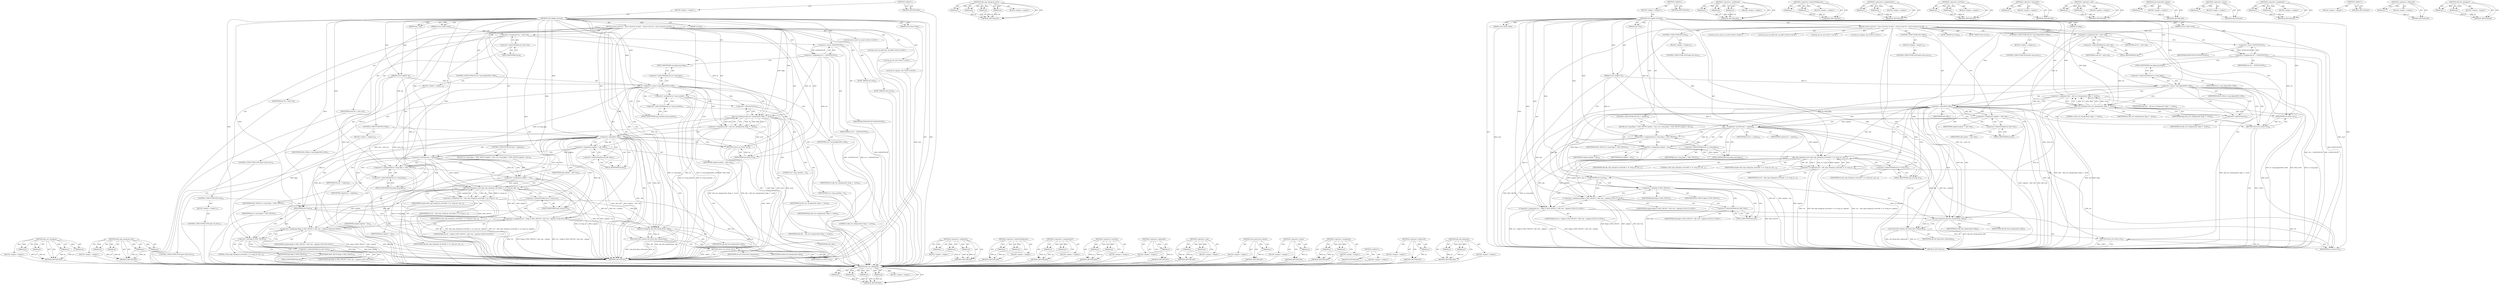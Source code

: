 digraph "skb_free_datagram" {
vulnerable_149 [label=<(METHOD,skb_recv_datagram)>];
vulnerable_150 [label=<(PARAM,p1)>];
vulnerable_151 [label=<(PARAM,p2)>];
vulnerable_152 [label=<(PARAM,p3)>];
vulnerable_153 [label=<(PARAM,p4)>];
vulnerable_154 [label=<(BLOCK,&lt;empty&gt;,&lt;empty&gt;)>];
vulnerable_155 [label=<(METHOD_RETURN,ANY)>];
vulnerable_174 [label=<(METHOD,skb_copy_datagram_iovec)>];
vulnerable_175 [label=<(PARAM,p1)>];
vulnerable_176 [label=<(PARAM,p2)>];
vulnerable_177 [label=<(PARAM,p3)>];
vulnerable_178 [label=<(PARAM,p4)>];
vulnerable_179 [label=<(BLOCK,&lt;empty&gt;,&lt;empty&gt;)>];
vulnerable_180 [label=<(METHOD_RETURN,ANY)>];
vulnerable_6 [label=<(METHOD,&lt;global&gt;)<SUB>1</SUB>>];
vulnerable_7 [label=<(BLOCK,&lt;empty&gt;,&lt;empty&gt;)<SUB>1</SUB>>];
vulnerable_8 [label=<(METHOD,caif_seqpkt_recvmsg)<SUB>1</SUB>>];
vulnerable_9 [label=<(PARAM,struct kiocb *iocb)<SUB>1</SUB>>];
vulnerable_10 [label=<(PARAM,struct socket *sock)<SUB>1</SUB>>];
vulnerable_11 [label=<(PARAM,struct msghdr *m)<SUB>2</SUB>>];
vulnerable_12 [label=<(PARAM,size_t len)<SUB>2</SUB>>];
vulnerable_13 [label=<(PARAM,int flags)<SUB>2</SUB>>];
vulnerable_14 [label=<(BLOCK,{
	struct sock *sk = sock-&gt;sk;
	struct sk_buff ...,{
	struct sock *sk = sock-&gt;sk;
	struct sk_buff ...)<SUB>4</SUB>>];
vulnerable_15 [label="<(LOCAL,struct sock* sk: sock*)<SUB>5</SUB>>"];
vulnerable_16 [label=<(&lt;operator&gt;.assignment,*sk = sock-&gt;sk)<SUB>5</SUB>>];
vulnerable_17 [label=<(IDENTIFIER,sk,*sk = sock-&gt;sk)<SUB>5</SUB>>];
vulnerable_18 [label=<(&lt;operator&gt;.indirectFieldAccess,sock-&gt;sk)<SUB>5</SUB>>];
vulnerable_19 [label=<(IDENTIFIER,sock,*sk = sock-&gt;sk)<SUB>5</SUB>>];
vulnerable_20 [label=<(FIELD_IDENTIFIER,sk,sk)<SUB>5</SUB>>];
vulnerable_21 [label="<(LOCAL,struct sk_buff* skb: sk_buff*)<SUB>6</SUB>>"];
vulnerable_22 [label="<(LOCAL,int ret: int)<SUB>7</SUB>>"];
vulnerable_23 [label="<(LOCAL,int copylen: int)<SUB>8</SUB>>"];
vulnerable_24 [label=<(&lt;operator&gt;.assignment,ret = -EOPNOTSUPP)<SUB>10</SUB>>];
vulnerable_25 [label=<(IDENTIFIER,ret,ret = -EOPNOTSUPP)<SUB>10</SUB>>];
vulnerable_26 [label=<(&lt;operator&gt;.minus,-EOPNOTSUPP)<SUB>10</SUB>>];
vulnerable_27 [label=<(IDENTIFIER,EOPNOTSUPP,-EOPNOTSUPP)<SUB>10</SUB>>];
vulnerable_28 [label=<(CONTROL_STRUCTURE,IF,if (m-&gt;msg_flags&amp;MSG_OOB))<SUB>11</SUB>>];
vulnerable_29 [label=<(&lt;operator&gt;.and,m-&gt;msg_flags&amp;MSG_OOB)<SUB>11</SUB>>];
vulnerable_30 [label=<(&lt;operator&gt;.indirectFieldAccess,m-&gt;msg_flags)<SUB>11</SUB>>];
vulnerable_31 [label=<(IDENTIFIER,m,m-&gt;msg_flags&amp;MSG_OOB)<SUB>11</SUB>>];
vulnerable_32 [label=<(FIELD_IDENTIFIER,msg_flags,msg_flags)<SUB>11</SUB>>];
vulnerable_33 [label=<(IDENTIFIER,MSG_OOB,m-&gt;msg_flags&amp;MSG_OOB)<SUB>11</SUB>>];
vulnerable_34 [label=<(BLOCK,&lt;empty&gt;,&lt;empty&gt;)<SUB>12</SUB>>];
vulnerable_35 [label=<(CONTROL_STRUCTURE,GOTO,goto read_error;)<SUB>12</SUB>>];
vulnerable_36 [label=<(&lt;operator&gt;.assignment,skb = skb_recv_datagram(sk, flags, 0 , &amp;ret))<SUB>14</SUB>>];
vulnerable_37 [label=<(IDENTIFIER,skb,skb = skb_recv_datagram(sk, flags, 0 , &amp;ret))<SUB>14</SUB>>];
vulnerable_38 [label=<(skb_recv_datagram,skb_recv_datagram(sk, flags, 0 , &amp;ret))<SUB>14</SUB>>];
vulnerable_39 [label=<(IDENTIFIER,sk,skb_recv_datagram(sk, flags, 0 , &amp;ret))<SUB>14</SUB>>];
vulnerable_40 [label=<(IDENTIFIER,flags,skb_recv_datagram(sk, flags, 0 , &amp;ret))<SUB>14</SUB>>];
vulnerable_41 [label=<(LITERAL,0,skb_recv_datagram(sk, flags, 0 , &amp;ret))<SUB>14</SUB>>];
vulnerable_42 [label=<(&lt;operator&gt;.addressOf,&amp;ret)<SUB>14</SUB>>];
vulnerable_43 [label=<(IDENTIFIER,ret,skb_recv_datagram(sk, flags, 0 , &amp;ret))<SUB>14</SUB>>];
vulnerable_44 [label=<(CONTROL_STRUCTURE,IF,if (!skb))<SUB>15</SUB>>];
vulnerable_45 [label=<(&lt;operator&gt;.logicalNot,!skb)<SUB>15</SUB>>];
vulnerable_46 [label=<(IDENTIFIER,skb,!skb)<SUB>15</SUB>>];
vulnerable_47 [label=<(BLOCK,&lt;empty&gt;,&lt;empty&gt;)<SUB>16</SUB>>];
vulnerable_48 [label=<(CONTROL_STRUCTURE,GOTO,goto read_error;)<SUB>16</SUB>>];
vulnerable_49 [label=<(&lt;operator&gt;.assignment,copylen = skb-&gt;len)<SUB>17</SUB>>];
vulnerable_50 [label=<(IDENTIFIER,copylen,copylen = skb-&gt;len)<SUB>17</SUB>>];
vulnerable_51 [label=<(&lt;operator&gt;.indirectFieldAccess,skb-&gt;len)<SUB>17</SUB>>];
vulnerable_52 [label=<(IDENTIFIER,skb,copylen = skb-&gt;len)<SUB>17</SUB>>];
vulnerable_53 [label=<(FIELD_IDENTIFIER,len,len)<SUB>17</SUB>>];
vulnerable_54 [label=<(CONTROL_STRUCTURE,IF,if (len &lt; copylen))<SUB>18</SUB>>];
vulnerable_55 [label=<(&lt;operator&gt;.lessThan,len &lt; copylen)<SUB>18</SUB>>];
vulnerable_56 [label=<(IDENTIFIER,len,len &lt; copylen)<SUB>18</SUB>>];
vulnerable_57 [label=<(IDENTIFIER,copylen,len &lt; copylen)<SUB>18</SUB>>];
vulnerable_58 [label=<(BLOCK,{
		m-&gt;msg_flags |= MSG_TRUNC;
		copylen = len;
	},{
		m-&gt;msg_flags |= MSG_TRUNC;
		copylen = len;
	})<SUB>18</SUB>>];
vulnerable_59 [label=<(&lt;operators&gt;.assignmentOr,m-&gt;msg_flags |= MSG_TRUNC)<SUB>19</SUB>>];
vulnerable_60 [label=<(&lt;operator&gt;.indirectFieldAccess,m-&gt;msg_flags)<SUB>19</SUB>>];
vulnerable_61 [label=<(IDENTIFIER,m,m-&gt;msg_flags |= MSG_TRUNC)<SUB>19</SUB>>];
vulnerable_62 [label=<(FIELD_IDENTIFIER,msg_flags,msg_flags)<SUB>19</SUB>>];
vulnerable_63 [label=<(IDENTIFIER,MSG_TRUNC,m-&gt;msg_flags |= MSG_TRUNC)<SUB>19</SUB>>];
vulnerable_64 [label=<(&lt;operator&gt;.assignment,copylen = len)<SUB>20</SUB>>];
vulnerable_65 [label=<(IDENTIFIER,copylen,copylen = len)<SUB>20</SUB>>];
vulnerable_66 [label=<(IDENTIFIER,len,copylen = len)<SUB>20</SUB>>];
vulnerable_67 [label=<(&lt;operator&gt;.assignment,ret = skb_copy_datagram_iovec(skb, 0, m-&gt;msg_io...)<SUB>23</SUB>>];
vulnerable_68 [label=<(IDENTIFIER,ret,ret = skb_copy_datagram_iovec(skb, 0, m-&gt;msg_io...)<SUB>23</SUB>>];
vulnerable_69 [label=<(skb_copy_datagram_iovec,skb_copy_datagram_iovec(skb, 0, m-&gt;msg_iov, cop...)<SUB>23</SUB>>];
vulnerable_70 [label=<(IDENTIFIER,skb,skb_copy_datagram_iovec(skb, 0, m-&gt;msg_iov, cop...)<SUB>23</SUB>>];
vulnerable_71 [label=<(LITERAL,0,skb_copy_datagram_iovec(skb, 0, m-&gt;msg_iov, cop...)<SUB>23</SUB>>];
vulnerable_72 [label=<(&lt;operator&gt;.indirectFieldAccess,m-&gt;msg_iov)<SUB>23</SUB>>];
vulnerable_73 [label=<(IDENTIFIER,m,skb_copy_datagram_iovec(skb, 0, m-&gt;msg_iov, cop...)<SUB>23</SUB>>];
vulnerable_74 [label=<(FIELD_IDENTIFIER,msg_iov,msg_iov)<SUB>23</SUB>>];
vulnerable_75 [label=<(IDENTIFIER,copylen,skb_copy_datagram_iovec(skb, 0, m-&gt;msg_iov, cop...)<SUB>23</SUB>>];
vulnerable_76 [label=<(CONTROL_STRUCTURE,IF,if (ret))<SUB>24</SUB>>];
vulnerable_77 [label=<(IDENTIFIER,ret,if (ret))<SUB>24</SUB>>];
vulnerable_78 [label=<(BLOCK,&lt;empty&gt;,&lt;empty&gt;)<SUB>25</SUB>>];
vulnerable_79 [label=<(CONTROL_STRUCTURE,GOTO,goto out_free;)<SUB>25</SUB>>];
vulnerable_80 [label="<(&lt;operator&gt;.assignment,ret = (flags &amp; MSG_TRUNC) ? skb-&gt;len : copylen)<SUB>27</SUB>>"];
vulnerable_81 [label="<(IDENTIFIER,ret,ret = (flags &amp; MSG_TRUNC) ? skb-&gt;len : copylen)<SUB>27</SUB>>"];
vulnerable_82 [label="<(&lt;operator&gt;.conditional,(flags &amp; MSG_TRUNC) ? skb-&gt;len : copylen)<SUB>27</SUB>>"];
vulnerable_83 [label=<(&lt;operator&gt;.and,flags &amp; MSG_TRUNC)<SUB>27</SUB>>];
vulnerable_84 [label=<(IDENTIFIER,flags,flags &amp; MSG_TRUNC)<SUB>27</SUB>>];
vulnerable_85 [label=<(IDENTIFIER,MSG_TRUNC,flags &amp; MSG_TRUNC)<SUB>27</SUB>>];
vulnerable_86 [label=<(&lt;operator&gt;.indirectFieldAccess,skb-&gt;len)<SUB>27</SUB>>];
vulnerable_87 [label="<(IDENTIFIER,skb,(flags &amp; MSG_TRUNC) ? skb-&gt;len : copylen)<SUB>27</SUB>>"];
vulnerable_88 [label=<(FIELD_IDENTIFIER,len,len)<SUB>27</SUB>>];
vulnerable_89 [label="<(IDENTIFIER,copylen,(flags &amp; MSG_TRUNC) ? skb-&gt;len : copylen)<SUB>27</SUB>>"];
vulnerable_90 [label=<(JUMP_TARGET,out_free)<SUB>28</SUB>>];
vulnerable_91 [label=<(skb_free_datagram,skb_free_datagram(sk, skb))<SUB>29</SUB>>];
vulnerable_92 [label=<(IDENTIFIER,sk,skb_free_datagram(sk, skb))<SUB>29</SUB>>];
vulnerable_93 [label=<(IDENTIFIER,skb,skb_free_datagram(sk, skb))<SUB>29</SUB>>];
vulnerable_94 [label=<(caif_check_flow_release,caif_check_flow_release(sk))<SUB>30</SUB>>];
vulnerable_95 [label=<(IDENTIFIER,sk,caif_check_flow_release(sk))<SUB>30</SUB>>];
vulnerable_96 [label=<(RETURN,return ret;,return ret;)<SUB>31</SUB>>];
vulnerable_97 [label=<(IDENTIFIER,ret,return ret;)<SUB>31</SUB>>];
vulnerable_98 [label=<(JUMP_TARGET,read_error)<SUB>33</SUB>>];
vulnerable_99 [label=<(RETURN,return ret;,return ret;)<SUB>34</SUB>>];
vulnerable_100 [label=<(IDENTIFIER,ret,return ret;)<SUB>34</SUB>>];
vulnerable_101 [label=<(METHOD_RETURN,int)<SUB>1</SUB>>];
vulnerable_103 [label=<(METHOD_RETURN,ANY)<SUB>1</SUB>>];
vulnerable_181 [label=<(METHOD,&lt;operator&gt;.conditional)>];
vulnerable_182 [label=<(PARAM,p1)>];
vulnerable_183 [label=<(PARAM,p2)>];
vulnerable_184 [label=<(PARAM,p3)>];
vulnerable_185 [label=<(BLOCK,&lt;empty&gt;,&lt;empty&gt;)>];
vulnerable_186 [label=<(METHOD_RETURN,ANY)>];
vulnerable_135 [label=<(METHOD,&lt;operator&gt;.indirectFieldAccess)>];
vulnerable_136 [label=<(PARAM,p1)>];
vulnerable_137 [label=<(PARAM,p2)>];
vulnerable_138 [label=<(BLOCK,&lt;empty&gt;,&lt;empty&gt;)>];
vulnerable_139 [label=<(METHOD_RETURN,ANY)>];
vulnerable_169 [label=<(METHOD,&lt;operators&gt;.assignmentOr)>];
vulnerable_170 [label=<(PARAM,p1)>];
vulnerable_171 [label=<(PARAM,p2)>];
vulnerable_172 [label=<(BLOCK,&lt;empty&gt;,&lt;empty&gt;)>];
vulnerable_173 [label=<(METHOD_RETURN,ANY)>];
vulnerable_164 [label=<(METHOD,&lt;operator&gt;.lessThan)>];
vulnerable_165 [label=<(PARAM,p1)>];
vulnerable_166 [label=<(PARAM,p2)>];
vulnerable_167 [label=<(BLOCK,&lt;empty&gt;,&lt;empty&gt;)>];
vulnerable_168 [label=<(METHOD_RETURN,ANY)>];
vulnerable_160 [label=<(METHOD,&lt;operator&gt;.logicalNot)>];
vulnerable_161 [label=<(PARAM,p1)>];
vulnerable_162 [label=<(BLOCK,&lt;empty&gt;,&lt;empty&gt;)>];
vulnerable_163 [label=<(METHOD_RETURN,ANY)>];
vulnerable_144 [label=<(METHOD,&lt;operator&gt;.and)>];
vulnerable_145 [label=<(PARAM,p1)>];
vulnerable_146 [label=<(PARAM,p2)>];
vulnerable_147 [label=<(BLOCK,&lt;empty&gt;,&lt;empty&gt;)>];
vulnerable_148 [label=<(METHOD_RETURN,ANY)>];
vulnerable_192 [label=<(METHOD,caif_check_flow_release)>];
vulnerable_193 [label=<(PARAM,p1)>];
vulnerable_194 [label=<(BLOCK,&lt;empty&gt;,&lt;empty&gt;)>];
vulnerable_195 [label=<(METHOD_RETURN,ANY)>];
vulnerable_140 [label=<(METHOD,&lt;operator&gt;.minus)>];
vulnerable_141 [label=<(PARAM,p1)>];
vulnerable_142 [label=<(BLOCK,&lt;empty&gt;,&lt;empty&gt;)>];
vulnerable_143 [label=<(METHOD_RETURN,ANY)>];
vulnerable_130 [label=<(METHOD,&lt;operator&gt;.assignment)>];
vulnerable_131 [label=<(PARAM,p1)>];
vulnerable_132 [label=<(PARAM,p2)>];
vulnerable_133 [label=<(BLOCK,&lt;empty&gt;,&lt;empty&gt;)>];
vulnerable_134 [label=<(METHOD_RETURN,ANY)>];
vulnerable_124 [label=<(METHOD,&lt;global&gt;)<SUB>1</SUB>>];
vulnerable_125 [label=<(BLOCK,&lt;empty&gt;,&lt;empty&gt;)>];
vulnerable_126 [label=<(METHOD_RETURN,ANY)>];
vulnerable_156 [label=<(METHOD,&lt;operator&gt;.addressOf)>];
vulnerable_157 [label=<(PARAM,p1)>];
vulnerable_158 [label=<(BLOCK,&lt;empty&gt;,&lt;empty&gt;)>];
vulnerable_159 [label=<(METHOD_RETURN,ANY)>];
vulnerable_187 [label=<(METHOD,skb_free_datagram)>];
vulnerable_188 [label=<(PARAM,p1)>];
vulnerable_189 [label=<(PARAM,p2)>];
vulnerable_190 [label=<(BLOCK,&lt;empty&gt;,&lt;empty&gt;)>];
vulnerable_191 [label=<(METHOD_RETURN,ANY)>];
fixed_154 [label=<(METHOD,skb_recv_datagram)>];
fixed_155 [label=<(PARAM,p1)>];
fixed_156 [label=<(PARAM,p2)>];
fixed_157 [label=<(PARAM,p3)>];
fixed_158 [label=<(PARAM,p4)>];
fixed_159 [label=<(BLOCK,&lt;empty&gt;,&lt;empty&gt;)>];
fixed_160 [label=<(METHOD_RETURN,ANY)>];
fixed_179 [label=<(METHOD,skb_copy_datagram_iovec)>];
fixed_180 [label=<(PARAM,p1)>];
fixed_181 [label=<(PARAM,p2)>];
fixed_182 [label=<(PARAM,p3)>];
fixed_183 [label=<(PARAM,p4)>];
fixed_184 [label=<(BLOCK,&lt;empty&gt;,&lt;empty&gt;)>];
fixed_185 [label=<(METHOD_RETURN,ANY)>];
fixed_6 [label=<(METHOD,&lt;global&gt;)<SUB>1</SUB>>];
fixed_7 [label=<(BLOCK,&lt;empty&gt;,&lt;empty&gt;)<SUB>1</SUB>>];
fixed_8 [label=<(METHOD,caif_seqpkt_recvmsg)<SUB>1</SUB>>];
fixed_9 [label=<(PARAM,struct kiocb *iocb)<SUB>1</SUB>>];
fixed_10 [label=<(PARAM,struct socket *sock)<SUB>1</SUB>>];
fixed_11 [label=<(PARAM,struct msghdr *m)<SUB>2</SUB>>];
fixed_12 [label=<(PARAM,size_t len)<SUB>2</SUB>>];
fixed_13 [label=<(PARAM,int flags)<SUB>2</SUB>>];
fixed_14 [label=<(BLOCK,{
	struct sock *sk = sock-&gt;sk;
	struct sk_buff ...,{
	struct sock *sk = sock-&gt;sk;
	struct sk_buff ...)<SUB>4</SUB>>];
fixed_15 [label="<(LOCAL,struct sock* sk: sock*)<SUB>5</SUB>>"];
fixed_16 [label=<(&lt;operator&gt;.assignment,*sk = sock-&gt;sk)<SUB>5</SUB>>];
fixed_17 [label=<(IDENTIFIER,sk,*sk = sock-&gt;sk)<SUB>5</SUB>>];
fixed_18 [label=<(&lt;operator&gt;.indirectFieldAccess,sock-&gt;sk)<SUB>5</SUB>>];
fixed_19 [label=<(IDENTIFIER,sock,*sk = sock-&gt;sk)<SUB>5</SUB>>];
fixed_20 [label=<(FIELD_IDENTIFIER,sk,sk)<SUB>5</SUB>>];
fixed_21 [label="<(LOCAL,struct sk_buff* skb: sk_buff*)<SUB>6</SUB>>"];
fixed_22 [label="<(LOCAL,int ret: int)<SUB>7</SUB>>"];
fixed_23 [label="<(LOCAL,int copylen: int)<SUB>8</SUB>>"];
fixed_24 [label=<(&lt;operator&gt;.assignment,ret = -EOPNOTSUPP)<SUB>10</SUB>>];
fixed_25 [label=<(IDENTIFIER,ret,ret = -EOPNOTSUPP)<SUB>10</SUB>>];
fixed_26 [label=<(&lt;operator&gt;.minus,-EOPNOTSUPP)<SUB>10</SUB>>];
fixed_27 [label=<(IDENTIFIER,EOPNOTSUPP,-EOPNOTSUPP)<SUB>10</SUB>>];
fixed_28 [label=<(CONTROL_STRUCTURE,IF,if (m-&gt;msg_flags&amp;MSG_OOB))<SUB>11</SUB>>];
fixed_29 [label=<(&lt;operator&gt;.and,m-&gt;msg_flags&amp;MSG_OOB)<SUB>11</SUB>>];
fixed_30 [label=<(&lt;operator&gt;.indirectFieldAccess,m-&gt;msg_flags)<SUB>11</SUB>>];
fixed_31 [label=<(IDENTIFIER,m,m-&gt;msg_flags&amp;MSG_OOB)<SUB>11</SUB>>];
fixed_32 [label=<(FIELD_IDENTIFIER,msg_flags,msg_flags)<SUB>11</SUB>>];
fixed_33 [label=<(IDENTIFIER,MSG_OOB,m-&gt;msg_flags&amp;MSG_OOB)<SUB>11</SUB>>];
fixed_34 [label=<(BLOCK,&lt;empty&gt;,&lt;empty&gt;)<SUB>12</SUB>>];
fixed_35 [label=<(CONTROL_STRUCTURE,GOTO,goto read_error;)<SUB>12</SUB>>];
fixed_36 [label=<(&lt;operator&gt;.assignment,m-&gt;msg_namelen = 0)<SUB>14</SUB>>];
fixed_37 [label=<(&lt;operator&gt;.indirectFieldAccess,m-&gt;msg_namelen)<SUB>14</SUB>>];
fixed_38 [label=<(IDENTIFIER,m,m-&gt;msg_namelen = 0)<SUB>14</SUB>>];
fixed_39 [label=<(FIELD_IDENTIFIER,msg_namelen,msg_namelen)<SUB>14</SUB>>];
fixed_40 [label=<(LITERAL,0,m-&gt;msg_namelen = 0)<SUB>14</SUB>>];
fixed_41 [label=<(&lt;operator&gt;.assignment,skb = skb_recv_datagram(sk, flags, 0 , &amp;ret))<SUB>16</SUB>>];
fixed_42 [label=<(IDENTIFIER,skb,skb = skb_recv_datagram(sk, flags, 0 , &amp;ret))<SUB>16</SUB>>];
fixed_43 [label=<(skb_recv_datagram,skb_recv_datagram(sk, flags, 0 , &amp;ret))<SUB>16</SUB>>];
fixed_44 [label=<(IDENTIFIER,sk,skb_recv_datagram(sk, flags, 0 , &amp;ret))<SUB>16</SUB>>];
fixed_45 [label=<(IDENTIFIER,flags,skb_recv_datagram(sk, flags, 0 , &amp;ret))<SUB>16</SUB>>];
fixed_46 [label=<(LITERAL,0,skb_recv_datagram(sk, flags, 0 , &amp;ret))<SUB>16</SUB>>];
fixed_47 [label=<(&lt;operator&gt;.addressOf,&amp;ret)<SUB>16</SUB>>];
fixed_48 [label=<(IDENTIFIER,ret,skb_recv_datagram(sk, flags, 0 , &amp;ret))<SUB>16</SUB>>];
fixed_49 [label=<(CONTROL_STRUCTURE,IF,if (!skb))<SUB>17</SUB>>];
fixed_50 [label=<(&lt;operator&gt;.logicalNot,!skb)<SUB>17</SUB>>];
fixed_51 [label=<(IDENTIFIER,skb,!skb)<SUB>17</SUB>>];
fixed_52 [label=<(BLOCK,&lt;empty&gt;,&lt;empty&gt;)<SUB>18</SUB>>];
fixed_53 [label=<(CONTROL_STRUCTURE,GOTO,goto read_error;)<SUB>18</SUB>>];
fixed_54 [label=<(&lt;operator&gt;.assignment,copylen = skb-&gt;len)<SUB>19</SUB>>];
fixed_55 [label=<(IDENTIFIER,copylen,copylen = skb-&gt;len)<SUB>19</SUB>>];
fixed_56 [label=<(&lt;operator&gt;.indirectFieldAccess,skb-&gt;len)<SUB>19</SUB>>];
fixed_57 [label=<(IDENTIFIER,skb,copylen = skb-&gt;len)<SUB>19</SUB>>];
fixed_58 [label=<(FIELD_IDENTIFIER,len,len)<SUB>19</SUB>>];
fixed_59 [label=<(CONTROL_STRUCTURE,IF,if (len &lt; copylen))<SUB>20</SUB>>];
fixed_60 [label=<(&lt;operator&gt;.lessThan,len &lt; copylen)<SUB>20</SUB>>];
fixed_61 [label=<(IDENTIFIER,len,len &lt; copylen)<SUB>20</SUB>>];
fixed_62 [label=<(IDENTIFIER,copylen,len &lt; copylen)<SUB>20</SUB>>];
fixed_63 [label=<(BLOCK,{
		m-&gt;msg_flags |= MSG_TRUNC;
		copylen = len;
	},{
		m-&gt;msg_flags |= MSG_TRUNC;
		copylen = len;
	})<SUB>20</SUB>>];
fixed_64 [label=<(&lt;operators&gt;.assignmentOr,m-&gt;msg_flags |= MSG_TRUNC)<SUB>21</SUB>>];
fixed_65 [label=<(&lt;operator&gt;.indirectFieldAccess,m-&gt;msg_flags)<SUB>21</SUB>>];
fixed_66 [label=<(IDENTIFIER,m,m-&gt;msg_flags |= MSG_TRUNC)<SUB>21</SUB>>];
fixed_67 [label=<(FIELD_IDENTIFIER,msg_flags,msg_flags)<SUB>21</SUB>>];
fixed_68 [label=<(IDENTIFIER,MSG_TRUNC,m-&gt;msg_flags |= MSG_TRUNC)<SUB>21</SUB>>];
fixed_69 [label=<(&lt;operator&gt;.assignment,copylen = len)<SUB>22</SUB>>];
fixed_70 [label=<(IDENTIFIER,copylen,copylen = len)<SUB>22</SUB>>];
fixed_71 [label=<(IDENTIFIER,len,copylen = len)<SUB>22</SUB>>];
fixed_72 [label=<(&lt;operator&gt;.assignment,ret = skb_copy_datagram_iovec(skb, 0, m-&gt;msg_io...)<SUB>25</SUB>>];
fixed_73 [label=<(IDENTIFIER,ret,ret = skb_copy_datagram_iovec(skb, 0, m-&gt;msg_io...)<SUB>25</SUB>>];
fixed_74 [label=<(skb_copy_datagram_iovec,skb_copy_datagram_iovec(skb, 0, m-&gt;msg_iov, cop...)<SUB>25</SUB>>];
fixed_75 [label=<(IDENTIFIER,skb,skb_copy_datagram_iovec(skb, 0, m-&gt;msg_iov, cop...)<SUB>25</SUB>>];
fixed_76 [label=<(LITERAL,0,skb_copy_datagram_iovec(skb, 0, m-&gt;msg_iov, cop...)<SUB>25</SUB>>];
fixed_77 [label=<(&lt;operator&gt;.indirectFieldAccess,m-&gt;msg_iov)<SUB>25</SUB>>];
fixed_78 [label=<(IDENTIFIER,m,skb_copy_datagram_iovec(skb, 0, m-&gt;msg_iov, cop...)<SUB>25</SUB>>];
fixed_79 [label=<(FIELD_IDENTIFIER,msg_iov,msg_iov)<SUB>25</SUB>>];
fixed_80 [label=<(IDENTIFIER,copylen,skb_copy_datagram_iovec(skb, 0, m-&gt;msg_iov, cop...)<SUB>25</SUB>>];
fixed_81 [label=<(CONTROL_STRUCTURE,IF,if (ret))<SUB>26</SUB>>];
fixed_82 [label=<(IDENTIFIER,ret,if (ret))<SUB>26</SUB>>];
fixed_83 [label=<(BLOCK,&lt;empty&gt;,&lt;empty&gt;)<SUB>27</SUB>>];
fixed_84 [label=<(CONTROL_STRUCTURE,GOTO,goto out_free;)<SUB>27</SUB>>];
fixed_85 [label="<(&lt;operator&gt;.assignment,ret = (flags &amp; MSG_TRUNC) ? skb-&gt;len : copylen)<SUB>29</SUB>>"];
fixed_86 [label="<(IDENTIFIER,ret,ret = (flags &amp; MSG_TRUNC) ? skb-&gt;len : copylen)<SUB>29</SUB>>"];
fixed_87 [label="<(&lt;operator&gt;.conditional,(flags &amp; MSG_TRUNC) ? skb-&gt;len : copylen)<SUB>29</SUB>>"];
fixed_88 [label=<(&lt;operator&gt;.and,flags &amp; MSG_TRUNC)<SUB>29</SUB>>];
fixed_89 [label=<(IDENTIFIER,flags,flags &amp; MSG_TRUNC)<SUB>29</SUB>>];
fixed_90 [label=<(IDENTIFIER,MSG_TRUNC,flags &amp; MSG_TRUNC)<SUB>29</SUB>>];
fixed_91 [label=<(&lt;operator&gt;.indirectFieldAccess,skb-&gt;len)<SUB>29</SUB>>];
fixed_92 [label="<(IDENTIFIER,skb,(flags &amp; MSG_TRUNC) ? skb-&gt;len : copylen)<SUB>29</SUB>>"];
fixed_93 [label=<(FIELD_IDENTIFIER,len,len)<SUB>29</SUB>>];
fixed_94 [label="<(IDENTIFIER,copylen,(flags &amp; MSG_TRUNC) ? skb-&gt;len : copylen)<SUB>29</SUB>>"];
fixed_95 [label=<(JUMP_TARGET,out_free)<SUB>30</SUB>>];
fixed_96 [label=<(skb_free_datagram,skb_free_datagram(sk, skb))<SUB>31</SUB>>];
fixed_97 [label=<(IDENTIFIER,sk,skb_free_datagram(sk, skb))<SUB>31</SUB>>];
fixed_98 [label=<(IDENTIFIER,skb,skb_free_datagram(sk, skb))<SUB>31</SUB>>];
fixed_99 [label=<(caif_check_flow_release,caif_check_flow_release(sk))<SUB>32</SUB>>];
fixed_100 [label=<(IDENTIFIER,sk,caif_check_flow_release(sk))<SUB>32</SUB>>];
fixed_101 [label=<(RETURN,return ret;,return ret;)<SUB>33</SUB>>];
fixed_102 [label=<(IDENTIFIER,ret,return ret;)<SUB>33</SUB>>];
fixed_103 [label=<(JUMP_TARGET,read_error)<SUB>35</SUB>>];
fixed_104 [label=<(RETURN,return ret;,return ret;)<SUB>36</SUB>>];
fixed_105 [label=<(IDENTIFIER,ret,return ret;)<SUB>36</SUB>>];
fixed_106 [label=<(METHOD_RETURN,int)<SUB>1</SUB>>];
fixed_108 [label=<(METHOD_RETURN,ANY)<SUB>1</SUB>>];
fixed_186 [label=<(METHOD,&lt;operator&gt;.conditional)>];
fixed_187 [label=<(PARAM,p1)>];
fixed_188 [label=<(PARAM,p2)>];
fixed_189 [label=<(PARAM,p3)>];
fixed_190 [label=<(BLOCK,&lt;empty&gt;,&lt;empty&gt;)>];
fixed_191 [label=<(METHOD_RETURN,ANY)>];
fixed_140 [label=<(METHOD,&lt;operator&gt;.indirectFieldAccess)>];
fixed_141 [label=<(PARAM,p1)>];
fixed_142 [label=<(PARAM,p2)>];
fixed_143 [label=<(BLOCK,&lt;empty&gt;,&lt;empty&gt;)>];
fixed_144 [label=<(METHOD_RETURN,ANY)>];
fixed_174 [label=<(METHOD,&lt;operators&gt;.assignmentOr)>];
fixed_175 [label=<(PARAM,p1)>];
fixed_176 [label=<(PARAM,p2)>];
fixed_177 [label=<(BLOCK,&lt;empty&gt;,&lt;empty&gt;)>];
fixed_178 [label=<(METHOD_RETURN,ANY)>];
fixed_169 [label=<(METHOD,&lt;operator&gt;.lessThan)>];
fixed_170 [label=<(PARAM,p1)>];
fixed_171 [label=<(PARAM,p2)>];
fixed_172 [label=<(BLOCK,&lt;empty&gt;,&lt;empty&gt;)>];
fixed_173 [label=<(METHOD_RETURN,ANY)>];
fixed_165 [label=<(METHOD,&lt;operator&gt;.logicalNot)>];
fixed_166 [label=<(PARAM,p1)>];
fixed_167 [label=<(BLOCK,&lt;empty&gt;,&lt;empty&gt;)>];
fixed_168 [label=<(METHOD_RETURN,ANY)>];
fixed_149 [label=<(METHOD,&lt;operator&gt;.and)>];
fixed_150 [label=<(PARAM,p1)>];
fixed_151 [label=<(PARAM,p2)>];
fixed_152 [label=<(BLOCK,&lt;empty&gt;,&lt;empty&gt;)>];
fixed_153 [label=<(METHOD_RETURN,ANY)>];
fixed_197 [label=<(METHOD,caif_check_flow_release)>];
fixed_198 [label=<(PARAM,p1)>];
fixed_199 [label=<(BLOCK,&lt;empty&gt;,&lt;empty&gt;)>];
fixed_200 [label=<(METHOD_RETURN,ANY)>];
fixed_145 [label=<(METHOD,&lt;operator&gt;.minus)>];
fixed_146 [label=<(PARAM,p1)>];
fixed_147 [label=<(BLOCK,&lt;empty&gt;,&lt;empty&gt;)>];
fixed_148 [label=<(METHOD_RETURN,ANY)>];
fixed_135 [label=<(METHOD,&lt;operator&gt;.assignment)>];
fixed_136 [label=<(PARAM,p1)>];
fixed_137 [label=<(PARAM,p2)>];
fixed_138 [label=<(BLOCK,&lt;empty&gt;,&lt;empty&gt;)>];
fixed_139 [label=<(METHOD_RETURN,ANY)>];
fixed_129 [label=<(METHOD,&lt;global&gt;)<SUB>1</SUB>>];
fixed_130 [label=<(BLOCK,&lt;empty&gt;,&lt;empty&gt;)>];
fixed_131 [label=<(METHOD_RETURN,ANY)>];
fixed_161 [label=<(METHOD,&lt;operator&gt;.addressOf)>];
fixed_162 [label=<(PARAM,p1)>];
fixed_163 [label=<(BLOCK,&lt;empty&gt;,&lt;empty&gt;)>];
fixed_164 [label=<(METHOD_RETURN,ANY)>];
fixed_192 [label=<(METHOD,skb_free_datagram)>];
fixed_193 [label=<(PARAM,p1)>];
fixed_194 [label=<(PARAM,p2)>];
fixed_195 [label=<(BLOCK,&lt;empty&gt;,&lt;empty&gt;)>];
fixed_196 [label=<(METHOD_RETURN,ANY)>];
vulnerable_149 -> vulnerable_150  [key=0, label="AST: "];
vulnerable_149 -> vulnerable_150  [key=1, label="DDG: "];
vulnerable_149 -> vulnerable_154  [key=0, label="AST: "];
vulnerable_149 -> vulnerable_151  [key=0, label="AST: "];
vulnerable_149 -> vulnerable_151  [key=1, label="DDG: "];
vulnerable_149 -> vulnerable_155  [key=0, label="AST: "];
vulnerable_149 -> vulnerable_155  [key=1, label="CFG: "];
vulnerable_149 -> vulnerable_152  [key=0, label="AST: "];
vulnerable_149 -> vulnerable_152  [key=1, label="DDG: "];
vulnerable_149 -> vulnerable_153  [key=0, label="AST: "];
vulnerable_149 -> vulnerable_153  [key=1, label="DDG: "];
vulnerable_150 -> vulnerable_155  [key=0, label="DDG: p1"];
vulnerable_151 -> vulnerable_155  [key=0, label="DDG: p2"];
vulnerable_152 -> vulnerable_155  [key=0, label="DDG: p3"];
vulnerable_153 -> vulnerable_155  [key=0, label="DDG: p4"];
vulnerable_174 -> vulnerable_175  [key=0, label="AST: "];
vulnerable_174 -> vulnerable_175  [key=1, label="DDG: "];
vulnerable_174 -> vulnerable_179  [key=0, label="AST: "];
vulnerable_174 -> vulnerable_176  [key=0, label="AST: "];
vulnerable_174 -> vulnerable_176  [key=1, label="DDG: "];
vulnerable_174 -> vulnerable_180  [key=0, label="AST: "];
vulnerable_174 -> vulnerable_180  [key=1, label="CFG: "];
vulnerable_174 -> vulnerable_177  [key=0, label="AST: "];
vulnerable_174 -> vulnerable_177  [key=1, label="DDG: "];
vulnerable_174 -> vulnerable_178  [key=0, label="AST: "];
vulnerable_174 -> vulnerable_178  [key=1, label="DDG: "];
vulnerable_175 -> vulnerable_180  [key=0, label="DDG: p1"];
vulnerable_176 -> vulnerable_180  [key=0, label="DDG: p2"];
vulnerable_177 -> vulnerable_180  [key=0, label="DDG: p3"];
vulnerable_178 -> vulnerable_180  [key=0, label="DDG: p4"];
vulnerable_6 -> vulnerable_7  [key=0, label="AST: "];
vulnerable_6 -> vulnerable_103  [key=0, label="AST: "];
vulnerable_6 -> vulnerable_103  [key=1, label="CFG: "];
vulnerable_7 -> vulnerable_8  [key=0, label="AST: "];
vulnerable_8 -> vulnerable_9  [key=0, label="AST: "];
vulnerable_8 -> vulnerable_9  [key=1, label="DDG: "];
vulnerable_8 -> vulnerable_10  [key=0, label="AST: "];
vulnerable_8 -> vulnerable_10  [key=1, label="DDG: "];
vulnerable_8 -> vulnerable_11  [key=0, label="AST: "];
vulnerable_8 -> vulnerable_11  [key=1, label="DDG: "];
vulnerable_8 -> vulnerable_12  [key=0, label="AST: "];
vulnerable_8 -> vulnerable_12  [key=1, label="DDG: "];
vulnerable_8 -> vulnerable_13  [key=0, label="AST: "];
vulnerable_8 -> vulnerable_13  [key=1, label="DDG: "];
vulnerable_8 -> vulnerable_14  [key=0, label="AST: "];
vulnerable_8 -> vulnerable_101  [key=0, label="AST: "];
vulnerable_8 -> vulnerable_20  [key=0, label="CFG: "];
vulnerable_8 -> vulnerable_80  [key=0, label="DDG: "];
vulnerable_8 -> vulnerable_77  [key=0, label="DDG: "];
vulnerable_8 -> vulnerable_91  [key=0, label="DDG: "];
vulnerable_8 -> vulnerable_94  [key=0, label="DDG: "];
vulnerable_8 -> vulnerable_97  [key=0, label="DDG: "];
vulnerable_8 -> vulnerable_100  [key=0, label="DDG: "];
vulnerable_8 -> vulnerable_26  [key=0, label="DDG: "];
vulnerable_8 -> vulnerable_29  [key=0, label="DDG: "];
vulnerable_8 -> vulnerable_38  [key=0, label="DDG: "];
vulnerable_8 -> vulnerable_45  [key=0, label="DDG: "];
vulnerable_8 -> vulnerable_55  [key=0, label="DDG: "];
vulnerable_8 -> vulnerable_59  [key=0, label="DDG: "];
vulnerable_8 -> vulnerable_64  [key=0, label="DDG: "];
vulnerable_8 -> vulnerable_69  [key=0, label="DDG: "];
vulnerable_8 -> vulnerable_82  [key=0, label="DDG: "];
vulnerable_8 -> vulnerable_83  [key=0, label="DDG: "];
vulnerable_9 -> vulnerable_101  [key=0, label="DDG: iocb"];
vulnerable_10 -> vulnerable_101  [key=0, label="DDG: sock"];
vulnerable_10 -> vulnerable_16  [key=0, label="DDG: sock"];
vulnerable_11 -> vulnerable_101  [key=0, label="DDG: m"];
vulnerable_11 -> vulnerable_29  [key=0, label="DDG: m"];
vulnerable_11 -> vulnerable_69  [key=0, label="DDG: m"];
vulnerable_11 -> vulnerable_59  [key=0, label="DDG: m"];
vulnerable_12 -> vulnerable_55  [key=0, label="DDG: len"];
vulnerable_13 -> vulnerable_38  [key=0, label="DDG: flags"];
vulnerable_14 -> vulnerable_15  [key=0, label="AST: "];
vulnerable_14 -> vulnerable_16  [key=0, label="AST: "];
vulnerable_14 -> vulnerable_21  [key=0, label="AST: "];
vulnerable_14 -> vulnerable_22  [key=0, label="AST: "];
vulnerable_14 -> vulnerable_23  [key=0, label="AST: "];
vulnerable_14 -> vulnerable_24  [key=0, label="AST: "];
vulnerable_14 -> vulnerable_28  [key=0, label="AST: "];
vulnerable_14 -> vulnerable_36  [key=0, label="AST: "];
vulnerable_14 -> vulnerable_44  [key=0, label="AST: "];
vulnerable_14 -> vulnerable_49  [key=0, label="AST: "];
vulnerable_14 -> vulnerable_54  [key=0, label="AST: "];
vulnerable_14 -> vulnerable_67  [key=0, label="AST: "];
vulnerable_14 -> vulnerable_76  [key=0, label="AST: "];
vulnerable_14 -> vulnerable_80  [key=0, label="AST: "];
vulnerable_14 -> vulnerable_90  [key=0, label="AST: "];
vulnerable_14 -> vulnerable_91  [key=0, label="AST: "];
vulnerable_14 -> vulnerable_94  [key=0, label="AST: "];
vulnerable_14 -> vulnerable_96  [key=0, label="AST: "];
vulnerable_14 -> vulnerable_98  [key=0, label="AST: "];
vulnerable_14 -> vulnerable_99  [key=0, label="AST: "];
vulnerable_16 -> vulnerable_17  [key=0, label="AST: "];
vulnerable_16 -> vulnerable_18  [key=0, label="AST: "];
vulnerable_16 -> vulnerable_26  [key=0, label="CFG: "];
vulnerable_16 -> vulnerable_101  [key=0, label="DDG: sock-&gt;sk"];
vulnerable_16 -> vulnerable_101  [key=1, label="DDG: *sk = sock-&gt;sk"];
vulnerable_16 -> vulnerable_38  [key=0, label="DDG: sk"];
vulnerable_18 -> vulnerable_19  [key=0, label="AST: "];
vulnerable_18 -> vulnerable_20  [key=0, label="AST: "];
vulnerable_18 -> vulnerable_16  [key=0, label="CFG: "];
vulnerable_20 -> vulnerable_18  [key=0, label="CFG: "];
vulnerable_24 -> vulnerable_25  [key=0, label="AST: "];
vulnerable_24 -> vulnerable_26  [key=0, label="AST: "];
vulnerable_24 -> vulnerable_32  [key=0, label="CFG: "];
vulnerable_24 -> vulnerable_101  [key=0, label="DDG: -EOPNOTSUPP"];
vulnerable_24 -> vulnerable_101  [key=1, label="DDG: ret = -EOPNOTSUPP"];
vulnerable_24 -> vulnerable_100  [key=0, label="DDG: ret"];
vulnerable_24 -> vulnerable_38  [key=0, label="DDG: ret"];
vulnerable_26 -> vulnerable_27  [key=0, label="AST: "];
vulnerable_26 -> vulnerable_24  [key=0, label="CFG: "];
vulnerable_26 -> vulnerable_24  [key=1, label="DDG: EOPNOTSUPP"];
vulnerable_26 -> vulnerable_101  [key=0, label="DDG: EOPNOTSUPP"];
vulnerable_28 -> vulnerable_29  [key=0, label="AST: "];
vulnerable_28 -> vulnerable_34  [key=0, label="AST: "];
vulnerable_29 -> vulnerable_30  [key=0, label="AST: "];
vulnerable_29 -> vulnerable_33  [key=0, label="AST: "];
vulnerable_29 -> vulnerable_99  [key=0, label="CFG: "];
vulnerable_29 -> vulnerable_99  [key=1, label="CDG: "];
vulnerable_29 -> vulnerable_42  [key=0, label="CFG: "];
vulnerable_29 -> vulnerable_42  [key=1, label="CDG: "];
vulnerable_29 -> vulnerable_101  [key=0, label="DDG: m-&gt;msg_flags"];
vulnerable_29 -> vulnerable_101  [key=1, label="DDG: m-&gt;msg_flags&amp;MSG_OOB"];
vulnerable_29 -> vulnerable_101  [key=2, label="DDG: MSG_OOB"];
vulnerable_29 -> vulnerable_59  [key=0, label="DDG: m-&gt;msg_flags"];
vulnerable_29 -> vulnerable_38  [key=0, label="CDG: "];
vulnerable_29 -> vulnerable_45  [key=0, label="CDG: "];
vulnerable_29 -> vulnerable_36  [key=0, label="CDG: "];
vulnerable_30 -> vulnerable_31  [key=0, label="AST: "];
vulnerable_30 -> vulnerable_32  [key=0, label="AST: "];
vulnerable_30 -> vulnerable_29  [key=0, label="CFG: "];
vulnerable_32 -> vulnerable_30  [key=0, label="CFG: "];
vulnerable_34 -> vulnerable_35  [key=0, label="AST: "];
vulnerable_36 -> vulnerable_37  [key=0, label="AST: "];
vulnerable_36 -> vulnerable_38  [key=0, label="AST: "];
vulnerable_36 -> vulnerable_45  [key=0, label="CFG: "];
vulnerable_36 -> vulnerable_45  [key=1, label="DDG: skb"];
vulnerable_36 -> vulnerable_101  [key=0, label="DDG: skb_recv_datagram(sk, flags, 0 , &amp;ret)"];
vulnerable_36 -> vulnerable_101  [key=1, label="DDG: skb = skb_recv_datagram(sk, flags, 0 , &amp;ret)"];
vulnerable_38 -> vulnerable_39  [key=0, label="AST: "];
vulnerable_38 -> vulnerable_40  [key=0, label="AST: "];
vulnerable_38 -> vulnerable_41  [key=0, label="AST: "];
vulnerable_38 -> vulnerable_42  [key=0, label="AST: "];
vulnerable_38 -> vulnerable_36  [key=0, label="CFG: "];
vulnerable_38 -> vulnerable_36  [key=1, label="DDG: sk"];
vulnerable_38 -> vulnerable_36  [key=2, label="DDG: flags"];
vulnerable_38 -> vulnerable_36  [key=3, label="DDG: 0"];
vulnerable_38 -> vulnerable_36  [key=4, label="DDG: &amp;ret"];
vulnerable_38 -> vulnerable_101  [key=0, label="DDG: flags"];
vulnerable_38 -> vulnerable_101  [key=1, label="DDG: &amp;ret"];
vulnerable_38 -> vulnerable_91  [key=0, label="DDG: sk"];
vulnerable_38 -> vulnerable_97  [key=0, label="DDG: &amp;ret"];
vulnerable_38 -> vulnerable_100  [key=0, label="DDG: &amp;ret"];
vulnerable_38 -> vulnerable_83  [key=0, label="DDG: flags"];
vulnerable_42 -> vulnerable_43  [key=0, label="AST: "];
vulnerable_42 -> vulnerable_38  [key=0, label="CFG: "];
vulnerable_44 -> vulnerable_45  [key=0, label="AST: "];
vulnerable_44 -> vulnerable_47  [key=0, label="AST: "];
vulnerable_45 -> vulnerable_46  [key=0, label="AST: "];
vulnerable_45 -> vulnerable_99  [key=0, label="CFG: "];
vulnerable_45 -> vulnerable_99  [key=1, label="CDG: "];
vulnerable_45 -> vulnerable_53  [key=0, label="CFG: "];
vulnerable_45 -> vulnerable_53  [key=1, label="CDG: "];
vulnerable_45 -> vulnerable_101  [key=0, label="DDG: !skb"];
vulnerable_45 -> vulnerable_49  [key=0, label="DDG: skb"];
vulnerable_45 -> vulnerable_49  [key=1, label="CDG: "];
vulnerable_45 -> vulnerable_80  [key=0, label="DDG: skb"];
vulnerable_45 -> vulnerable_91  [key=0, label="DDG: skb"];
vulnerable_45 -> vulnerable_91  [key=1, label="CDG: "];
vulnerable_45 -> vulnerable_69  [key=0, label="DDG: skb"];
vulnerable_45 -> vulnerable_69  [key=1, label="CDG: "];
vulnerable_45 -> vulnerable_82  [key=0, label="DDG: skb"];
vulnerable_45 -> vulnerable_94  [key=0, label="CDG: "];
vulnerable_45 -> vulnerable_96  [key=0, label="CDG: "];
vulnerable_45 -> vulnerable_77  [key=0, label="CDG: "];
vulnerable_45 -> vulnerable_51  [key=0, label="CDG: "];
vulnerable_45 -> vulnerable_72  [key=0, label="CDG: "];
vulnerable_45 -> vulnerable_67  [key=0, label="CDG: "];
vulnerable_45 -> vulnerable_74  [key=0, label="CDG: "];
vulnerable_45 -> vulnerable_55  [key=0, label="CDG: "];
vulnerable_47 -> vulnerable_48  [key=0, label="AST: "];
vulnerable_49 -> vulnerable_50  [key=0, label="AST: "];
vulnerable_49 -> vulnerable_51  [key=0, label="AST: "];
vulnerable_49 -> vulnerable_55  [key=0, label="CFG: "];
vulnerable_49 -> vulnerable_55  [key=1, label="DDG: copylen"];
vulnerable_49 -> vulnerable_101  [key=0, label="DDG: skb-&gt;len"];
vulnerable_49 -> vulnerable_101  [key=1, label="DDG: copylen = skb-&gt;len"];
vulnerable_51 -> vulnerable_52  [key=0, label="AST: "];
vulnerable_51 -> vulnerable_53  [key=0, label="AST: "];
vulnerable_51 -> vulnerable_49  [key=0, label="CFG: "];
vulnerable_53 -> vulnerable_51  [key=0, label="CFG: "];
vulnerable_54 -> vulnerable_55  [key=0, label="AST: "];
vulnerable_54 -> vulnerable_58  [key=0, label="AST: "];
vulnerable_55 -> vulnerable_56  [key=0, label="AST: "];
vulnerable_55 -> vulnerable_57  [key=0, label="AST: "];
vulnerable_55 -> vulnerable_62  [key=0, label="CFG: "];
vulnerable_55 -> vulnerable_62  [key=1, label="CDG: "];
vulnerable_55 -> vulnerable_74  [key=0, label="CFG: "];
vulnerable_55 -> vulnerable_101  [key=0, label="DDG: len"];
vulnerable_55 -> vulnerable_101  [key=1, label="DDG: len &lt; copylen"];
vulnerable_55 -> vulnerable_64  [key=0, label="DDG: len"];
vulnerable_55 -> vulnerable_64  [key=1, label="CDG: "];
vulnerable_55 -> vulnerable_69  [key=0, label="DDG: copylen"];
vulnerable_55 -> vulnerable_60  [key=0, label="CDG: "];
vulnerable_55 -> vulnerable_59  [key=0, label="CDG: "];
vulnerable_58 -> vulnerable_59  [key=0, label="AST: "];
vulnerable_58 -> vulnerable_64  [key=0, label="AST: "];
vulnerable_59 -> vulnerable_60  [key=0, label="AST: "];
vulnerable_59 -> vulnerable_63  [key=0, label="AST: "];
vulnerable_59 -> vulnerable_64  [key=0, label="CFG: "];
vulnerable_59 -> vulnerable_101  [key=0, label="DDG: m-&gt;msg_flags"];
vulnerable_59 -> vulnerable_101  [key=1, label="DDG: MSG_TRUNC"];
vulnerable_60 -> vulnerable_61  [key=0, label="AST: "];
vulnerable_60 -> vulnerable_62  [key=0, label="AST: "];
vulnerable_60 -> vulnerable_59  [key=0, label="CFG: "];
vulnerable_62 -> vulnerable_60  [key=0, label="CFG: "];
vulnerable_64 -> vulnerable_65  [key=0, label="AST: "];
vulnerable_64 -> vulnerable_66  [key=0, label="AST: "];
vulnerable_64 -> vulnerable_74  [key=0, label="CFG: "];
vulnerable_64 -> vulnerable_101  [key=0, label="DDG: len"];
vulnerable_64 -> vulnerable_101  [key=1, label="DDG: copylen = len"];
vulnerable_64 -> vulnerable_69  [key=0, label="DDG: copylen"];
vulnerable_67 -> vulnerable_68  [key=0, label="AST: "];
vulnerable_67 -> vulnerable_69  [key=0, label="AST: "];
vulnerable_67 -> vulnerable_77  [key=0, label="CFG: "];
vulnerable_67 -> vulnerable_101  [key=0, label="DDG: ret"];
vulnerable_67 -> vulnerable_101  [key=1, label="DDG: skb_copy_datagram_iovec(skb, 0, m-&gt;msg_iov, copylen)"];
vulnerable_67 -> vulnerable_101  [key=2, label="DDG: ret = skb_copy_datagram_iovec(skb, 0, m-&gt;msg_iov, copylen)"];
vulnerable_67 -> vulnerable_97  [key=0, label="DDG: ret"];
vulnerable_69 -> vulnerable_70  [key=0, label="AST: "];
vulnerable_69 -> vulnerable_71  [key=0, label="AST: "];
vulnerable_69 -> vulnerable_72  [key=0, label="AST: "];
vulnerable_69 -> vulnerable_75  [key=0, label="AST: "];
vulnerable_69 -> vulnerable_67  [key=0, label="CFG: "];
vulnerable_69 -> vulnerable_67  [key=1, label="DDG: skb"];
vulnerable_69 -> vulnerable_67  [key=2, label="DDG: 0"];
vulnerable_69 -> vulnerable_67  [key=3, label="DDG: m-&gt;msg_iov"];
vulnerable_69 -> vulnerable_67  [key=4, label="DDG: copylen"];
vulnerable_69 -> vulnerable_101  [key=0, label="DDG: m-&gt;msg_iov"];
vulnerable_69 -> vulnerable_101  [key=1, label="DDG: copylen"];
vulnerable_69 -> vulnerable_80  [key=0, label="DDG: skb"];
vulnerable_69 -> vulnerable_80  [key=1, label="DDG: copylen"];
vulnerable_69 -> vulnerable_91  [key=0, label="DDG: skb"];
vulnerable_69 -> vulnerable_82  [key=0, label="DDG: skb"];
vulnerable_69 -> vulnerable_82  [key=1, label="DDG: copylen"];
vulnerable_72 -> vulnerable_73  [key=0, label="AST: "];
vulnerable_72 -> vulnerable_74  [key=0, label="AST: "];
vulnerable_72 -> vulnerable_69  [key=0, label="CFG: "];
vulnerable_74 -> vulnerable_72  [key=0, label="CFG: "];
vulnerable_76 -> vulnerable_77  [key=0, label="AST: "];
vulnerable_76 -> vulnerable_78  [key=0, label="AST: "];
vulnerable_77 -> vulnerable_91  [key=0, label="CFG: "];
vulnerable_77 -> vulnerable_83  [key=0, label="CFG: "];
vulnerable_77 -> vulnerable_83  [key=1, label="CDG: "];
vulnerable_77 -> vulnerable_82  [key=0, label="CDG: "];
vulnerable_77 -> vulnerable_80  [key=0, label="CDG: "];
vulnerable_78 -> vulnerable_79  [key=0, label="AST: "];
vulnerable_80 -> vulnerable_81  [key=0, label="AST: "];
vulnerable_80 -> vulnerable_82  [key=0, label="AST: "];
vulnerable_80 -> vulnerable_91  [key=0, label="CFG: "];
vulnerable_80 -> vulnerable_101  [key=0, label="DDG: ret"];
vulnerable_80 -> vulnerable_101  [key=1, label="DDG: (flags &amp; MSG_TRUNC) ? skb-&gt;len : copylen"];
vulnerable_80 -> vulnerable_101  [key=2, label="DDG: ret = (flags &amp; MSG_TRUNC) ? skb-&gt;len : copylen"];
vulnerable_80 -> vulnerable_97  [key=0, label="DDG: ret"];
vulnerable_82 -> vulnerable_83  [key=0, label="AST: "];
vulnerable_82 -> vulnerable_86  [key=0, label="AST: "];
vulnerable_82 -> vulnerable_89  [key=0, label="AST: "];
vulnerable_82 -> vulnerable_80  [key=0, label="CFG: "];
vulnerable_82 -> vulnerable_101  [key=0, label="DDG: flags &amp; MSG_TRUNC"];
vulnerable_82 -> vulnerable_101  [key=1, label="DDG: copylen"];
vulnerable_82 -> vulnerable_101  [key=2, label="DDG: skb-&gt;len"];
vulnerable_83 -> vulnerable_84  [key=0, label="AST: "];
vulnerable_83 -> vulnerable_85  [key=0, label="AST: "];
vulnerable_83 -> vulnerable_88  [key=0, label="CFG: "];
vulnerable_83 -> vulnerable_88  [key=1, label="CDG: "];
vulnerable_83 -> vulnerable_82  [key=0, label="CFG: "];
vulnerable_83 -> vulnerable_101  [key=0, label="DDG: flags"];
vulnerable_83 -> vulnerable_101  [key=1, label="DDG: MSG_TRUNC"];
vulnerable_83 -> vulnerable_86  [key=0, label="CDG: "];
vulnerable_86 -> vulnerable_87  [key=0, label="AST: "];
vulnerable_86 -> vulnerable_88  [key=0, label="AST: "];
vulnerable_86 -> vulnerable_82  [key=0, label="CFG: "];
vulnerable_88 -> vulnerable_86  [key=0, label="CFG: "];
vulnerable_91 -> vulnerable_92  [key=0, label="AST: "];
vulnerable_91 -> vulnerable_93  [key=0, label="AST: "];
vulnerable_91 -> vulnerable_94  [key=0, label="CFG: "];
vulnerable_91 -> vulnerable_94  [key=1, label="DDG: sk"];
vulnerable_91 -> vulnerable_101  [key=0, label="DDG: skb"];
vulnerable_91 -> vulnerable_101  [key=1, label="DDG: skb_free_datagram(sk, skb)"];
vulnerable_94 -> vulnerable_95  [key=0, label="AST: "];
vulnerable_94 -> vulnerable_96  [key=0, label="CFG: "];
vulnerable_94 -> vulnerable_101  [key=0, label="DDG: sk"];
vulnerable_94 -> vulnerable_101  [key=1, label="DDG: caif_check_flow_release(sk)"];
vulnerable_96 -> vulnerable_97  [key=0, label="AST: "];
vulnerable_96 -> vulnerable_101  [key=0, label="CFG: "];
vulnerable_96 -> vulnerable_101  [key=1, label="DDG: &lt;RET&gt;"];
vulnerable_97 -> vulnerable_96  [key=0, label="DDG: ret"];
vulnerable_99 -> vulnerable_100  [key=0, label="AST: "];
vulnerable_99 -> vulnerable_101  [key=0, label="CFG: "];
vulnerable_99 -> vulnerable_101  [key=1, label="DDG: &lt;RET&gt;"];
vulnerable_100 -> vulnerable_99  [key=0, label="DDG: ret"];
vulnerable_181 -> vulnerable_182  [key=0, label="AST: "];
vulnerable_181 -> vulnerable_182  [key=1, label="DDG: "];
vulnerable_181 -> vulnerable_185  [key=0, label="AST: "];
vulnerable_181 -> vulnerable_183  [key=0, label="AST: "];
vulnerable_181 -> vulnerable_183  [key=1, label="DDG: "];
vulnerable_181 -> vulnerable_186  [key=0, label="AST: "];
vulnerable_181 -> vulnerable_186  [key=1, label="CFG: "];
vulnerable_181 -> vulnerable_184  [key=0, label="AST: "];
vulnerable_181 -> vulnerable_184  [key=1, label="DDG: "];
vulnerable_182 -> vulnerable_186  [key=0, label="DDG: p1"];
vulnerable_183 -> vulnerable_186  [key=0, label="DDG: p2"];
vulnerable_184 -> vulnerable_186  [key=0, label="DDG: p3"];
vulnerable_135 -> vulnerable_136  [key=0, label="AST: "];
vulnerable_135 -> vulnerable_136  [key=1, label="DDG: "];
vulnerable_135 -> vulnerable_138  [key=0, label="AST: "];
vulnerable_135 -> vulnerable_137  [key=0, label="AST: "];
vulnerable_135 -> vulnerable_137  [key=1, label="DDG: "];
vulnerable_135 -> vulnerable_139  [key=0, label="AST: "];
vulnerable_135 -> vulnerable_139  [key=1, label="CFG: "];
vulnerable_136 -> vulnerable_139  [key=0, label="DDG: p1"];
vulnerable_137 -> vulnerable_139  [key=0, label="DDG: p2"];
vulnerable_169 -> vulnerable_170  [key=0, label="AST: "];
vulnerable_169 -> vulnerable_170  [key=1, label="DDG: "];
vulnerable_169 -> vulnerable_172  [key=0, label="AST: "];
vulnerable_169 -> vulnerable_171  [key=0, label="AST: "];
vulnerable_169 -> vulnerable_171  [key=1, label="DDG: "];
vulnerable_169 -> vulnerable_173  [key=0, label="AST: "];
vulnerable_169 -> vulnerable_173  [key=1, label="CFG: "];
vulnerable_170 -> vulnerable_173  [key=0, label="DDG: p1"];
vulnerable_171 -> vulnerable_173  [key=0, label="DDG: p2"];
vulnerable_164 -> vulnerable_165  [key=0, label="AST: "];
vulnerable_164 -> vulnerable_165  [key=1, label="DDG: "];
vulnerable_164 -> vulnerable_167  [key=0, label="AST: "];
vulnerable_164 -> vulnerable_166  [key=0, label="AST: "];
vulnerable_164 -> vulnerable_166  [key=1, label="DDG: "];
vulnerable_164 -> vulnerable_168  [key=0, label="AST: "];
vulnerable_164 -> vulnerable_168  [key=1, label="CFG: "];
vulnerable_165 -> vulnerable_168  [key=0, label="DDG: p1"];
vulnerable_166 -> vulnerable_168  [key=0, label="DDG: p2"];
vulnerable_160 -> vulnerable_161  [key=0, label="AST: "];
vulnerable_160 -> vulnerable_161  [key=1, label="DDG: "];
vulnerable_160 -> vulnerable_162  [key=0, label="AST: "];
vulnerable_160 -> vulnerable_163  [key=0, label="AST: "];
vulnerable_160 -> vulnerable_163  [key=1, label="CFG: "];
vulnerable_161 -> vulnerable_163  [key=0, label="DDG: p1"];
vulnerable_144 -> vulnerable_145  [key=0, label="AST: "];
vulnerable_144 -> vulnerable_145  [key=1, label="DDG: "];
vulnerable_144 -> vulnerable_147  [key=0, label="AST: "];
vulnerable_144 -> vulnerable_146  [key=0, label="AST: "];
vulnerable_144 -> vulnerable_146  [key=1, label="DDG: "];
vulnerable_144 -> vulnerable_148  [key=0, label="AST: "];
vulnerable_144 -> vulnerable_148  [key=1, label="CFG: "];
vulnerable_145 -> vulnerable_148  [key=0, label="DDG: p1"];
vulnerable_146 -> vulnerable_148  [key=0, label="DDG: p2"];
vulnerable_192 -> vulnerable_193  [key=0, label="AST: "];
vulnerable_192 -> vulnerable_193  [key=1, label="DDG: "];
vulnerable_192 -> vulnerable_194  [key=0, label="AST: "];
vulnerable_192 -> vulnerable_195  [key=0, label="AST: "];
vulnerable_192 -> vulnerable_195  [key=1, label="CFG: "];
vulnerable_193 -> vulnerable_195  [key=0, label="DDG: p1"];
vulnerable_140 -> vulnerable_141  [key=0, label="AST: "];
vulnerable_140 -> vulnerable_141  [key=1, label="DDG: "];
vulnerable_140 -> vulnerable_142  [key=0, label="AST: "];
vulnerable_140 -> vulnerable_143  [key=0, label="AST: "];
vulnerable_140 -> vulnerable_143  [key=1, label="CFG: "];
vulnerable_141 -> vulnerable_143  [key=0, label="DDG: p1"];
vulnerable_130 -> vulnerable_131  [key=0, label="AST: "];
vulnerable_130 -> vulnerable_131  [key=1, label="DDG: "];
vulnerable_130 -> vulnerable_133  [key=0, label="AST: "];
vulnerable_130 -> vulnerable_132  [key=0, label="AST: "];
vulnerable_130 -> vulnerable_132  [key=1, label="DDG: "];
vulnerable_130 -> vulnerable_134  [key=0, label="AST: "];
vulnerable_130 -> vulnerable_134  [key=1, label="CFG: "];
vulnerable_131 -> vulnerable_134  [key=0, label="DDG: p1"];
vulnerable_132 -> vulnerable_134  [key=0, label="DDG: p2"];
vulnerable_124 -> vulnerable_125  [key=0, label="AST: "];
vulnerable_124 -> vulnerable_126  [key=0, label="AST: "];
vulnerable_124 -> vulnerable_126  [key=1, label="CFG: "];
vulnerable_156 -> vulnerable_157  [key=0, label="AST: "];
vulnerable_156 -> vulnerable_157  [key=1, label="DDG: "];
vulnerable_156 -> vulnerable_158  [key=0, label="AST: "];
vulnerable_156 -> vulnerable_159  [key=0, label="AST: "];
vulnerable_156 -> vulnerable_159  [key=1, label="CFG: "];
vulnerable_157 -> vulnerable_159  [key=0, label="DDG: p1"];
vulnerable_187 -> vulnerable_188  [key=0, label="AST: "];
vulnerable_187 -> vulnerable_188  [key=1, label="DDG: "];
vulnerable_187 -> vulnerable_190  [key=0, label="AST: "];
vulnerable_187 -> vulnerable_189  [key=0, label="AST: "];
vulnerable_187 -> vulnerable_189  [key=1, label="DDG: "];
vulnerable_187 -> vulnerable_191  [key=0, label="AST: "];
vulnerable_187 -> vulnerable_191  [key=1, label="CFG: "];
vulnerable_188 -> vulnerable_191  [key=0, label="DDG: p1"];
vulnerable_189 -> vulnerable_191  [key=0, label="DDG: p2"];
fixed_154 -> fixed_155  [key=0, label="AST: "];
fixed_154 -> fixed_155  [key=1, label="DDG: "];
fixed_154 -> fixed_159  [key=0, label="AST: "];
fixed_154 -> fixed_156  [key=0, label="AST: "];
fixed_154 -> fixed_156  [key=1, label="DDG: "];
fixed_154 -> fixed_160  [key=0, label="AST: "];
fixed_154 -> fixed_160  [key=1, label="CFG: "];
fixed_154 -> fixed_157  [key=0, label="AST: "];
fixed_154 -> fixed_157  [key=1, label="DDG: "];
fixed_154 -> fixed_158  [key=0, label="AST: "];
fixed_154 -> fixed_158  [key=1, label="DDG: "];
fixed_155 -> fixed_160  [key=0, label="DDG: p1"];
fixed_156 -> fixed_160  [key=0, label="DDG: p2"];
fixed_157 -> fixed_160  [key=0, label="DDG: p3"];
fixed_158 -> fixed_160  [key=0, label="DDG: p4"];
fixed_159 -> vulnerable_149  [key=0];
fixed_160 -> vulnerable_149  [key=0];
fixed_179 -> fixed_180  [key=0, label="AST: "];
fixed_179 -> fixed_180  [key=1, label="DDG: "];
fixed_179 -> fixed_184  [key=0, label="AST: "];
fixed_179 -> fixed_181  [key=0, label="AST: "];
fixed_179 -> fixed_181  [key=1, label="DDG: "];
fixed_179 -> fixed_185  [key=0, label="AST: "];
fixed_179 -> fixed_185  [key=1, label="CFG: "];
fixed_179 -> fixed_182  [key=0, label="AST: "];
fixed_179 -> fixed_182  [key=1, label="DDG: "];
fixed_179 -> fixed_183  [key=0, label="AST: "];
fixed_179 -> fixed_183  [key=1, label="DDG: "];
fixed_180 -> fixed_185  [key=0, label="DDG: p1"];
fixed_181 -> fixed_185  [key=0, label="DDG: p2"];
fixed_182 -> fixed_185  [key=0, label="DDG: p3"];
fixed_183 -> fixed_185  [key=0, label="DDG: p4"];
fixed_184 -> vulnerable_149  [key=0];
fixed_185 -> vulnerable_149  [key=0];
fixed_6 -> fixed_7  [key=0, label="AST: "];
fixed_6 -> fixed_108  [key=0, label="AST: "];
fixed_6 -> fixed_108  [key=1, label="CFG: "];
fixed_7 -> fixed_8  [key=0, label="AST: "];
fixed_8 -> fixed_9  [key=0, label="AST: "];
fixed_8 -> fixed_9  [key=1, label="DDG: "];
fixed_8 -> fixed_10  [key=0, label="AST: "];
fixed_8 -> fixed_10  [key=1, label="DDG: "];
fixed_8 -> fixed_11  [key=0, label="AST: "];
fixed_8 -> fixed_11  [key=1, label="DDG: "];
fixed_8 -> fixed_12  [key=0, label="AST: "];
fixed_8 -> fixed_12  [key=1, label="DDG: "];
fixed_8 -> fixed_13  [key=0, label="AST: "];
fixed_8 -> fixed_13  [key=1, label="DDG: "];
fixed_8 -> fixed_14  [key=0, label="AST: "];
fixed_8 -> fixed_106  [key=0, label="AST: "];
fixed_8 -> fixed_20  [key=0, label="CFG: "];
fixed_8 -> fixed_36  [key=0, label="DDG: "];
fixed_8 -> fixed_85  [key=0, label="DDG: "];
fixed_8 -> fixed_82  [key=0, label="DDG: "];
fixed_8 -> fixed_96  [key=0, label="DDG: "];
fixed_8 -> fixed_99  [key=0, label="DDG: "];
fixed_8 -> fixed_102  [key=0, label="DDG: "];
fixed_8 -> fixed_105  [key=0, label="DDG: "];
fixed_8 -> fixed_26  [key=0, label="DDG: "];
fixed_8 -> fixed_29  [key=0, label="DDG: "];
fixed_8 -> fixed_43  [key=0, label="DDG: "];
fixed_8 -> fixed_50  [key=0, label="DDG: "];
fixed_8 -> fixed_60  [key=0, label="DDG: "];
fixed_8 -> fixed_64  [key=0, label="DDG: "];
fixed_8 -> fixed_69  [key=0, label="DDG: "];
fixed_8 -> fixed_74  [key=0, label="DDG: "];
fixed_8 -> fixed_87  [key=0, label="DDG: "];
fixed_8 -> fixed_88  [key=0, label="DDG: "];
fixed_9 -> fixed_106  [key=0, label="DDG: iocb"];
fixed_10 -> fixed_106  [key=0, label="DDG: sock"];
fixed_10 -> fixed_16  [key=0, label="DDG: sock"];
fixed_11 -> fixed_106  [key=0, label="DDG: m"];
fixed_11 -> fixed_29  [key=0, label="DDG: m"];
fixed_11 -> fixed_74  [key=0, label="DDG: m"];
fixed_11 -> fixed_64  [key=0, label="DDG: m"];
fixed_12 -> fixed_60  [key=0, label="DDG: len"];
fixed_13 -> fixed_43  [key=0, label="DDG: flags"];
fixed_14 -> fixed_15  [key=0, label="AST: "];
fixed_14 -> fixed_16  [key=0, label="AST: "];
fixed_14 -> fixed_21  [key=0, label="AST: "];
fixed_14 -> fixed_22  [key=0, label="AST: "];
fixed_14 -> fixed_23  [key=0, label="AST: "];
fixed_14 -> fixed_24  [key=0, label="AST: "];
fixed_14 -> fixed_28  [key=0, label="AST: "];
fixed_14 -> fixed_36  [key=0, label="AST: "];
fixed_14 -> fixed_41  [key=0, label="AST: "];
fixed_14 -> fixed_49  [key=0, label="AST: "];
fixed_14 -> fixed_54  [key=0, label="AST: "];
fixed_14 -> fixed_59  [key=0, label="AST: "];
fixed_14 -> fixed_72  [key=0, label="AST: "];
fixed_14 -> fixed_81  [key=0, label="AST: "];
fixed_14 -> fixed_85  [key=0, label="AST: "];
fixed_14 -> fixed_95  [key=0, label="AST: "];
fixed_14 -> fixed_96  [key=0, label="AST: "];
fixed_14 -> fixed_99  [key=0, label="AST: "];
fixed_14 -> fixed_101  [key=0, label="AST: "];
fixed_14 -> fixed_103  [key=0, label="AST: "];
fixed_14 -> fixed_104  [key=0, label="AST: "];
fixed_15 -> vulnerable_149  [key=0];
fixed_16 -> fixed_17  [key=0, label="AST: "];
fixed_16 -> fixed_18  [key=0, label="AST: "];
fixed_16 -> fixed_26  [key=0, label="CFG: "];
fixed_16 -> fixed_106  [key=0, label="DDG: sock-&gt;sk"];
fixed_16 -> fixed_106  [key=1, label="DDG: *sk = sock-&gt;sk"];
fixed_16 -> fixed_43  [key=0, label="DDG: sk"];
fixed_17 -> vulnerable_149  [key=0];
fixed_18 -> fixed_19  [key=0, label="AST: "];
fixed_18 -> fixed_20  [key=0, label="AST: "];
fixed_18 -> fixed_16  [key=0, label="CFG: "];
fixed_19 -> vulnerable_149  [key=0];
fixed_20 -> fixed_18  [key=0, label="CFG: "];
fixed_21 -> vulnerable_149  [key=0];
fixed_22 -> vulnerable_149  [key=0];
fixed_23 -> vulnerable_149  [key=0];
fixed_24 -> fixed_25  [key=0, label="AST: "];
fixed_24 -> fixed_26  [key=0, label="AST: "];
fixed_24 -> fixed_32  [key=0, label="CFG: "];
fixed_24 -> fixed_106  [key=0, label="DDG: -EOPNOTSUPP"];
fixed_24 -> fixed_106  [key=1, label="DDG: ret = -EOPNOTSUPP"];
fixed_24 -> fixed_105  [key=0, label="DDG: ret"];
fixed_24 -> fixed_43  [key=0, label="DDG: ret"];
fixed_25 -> vulnerable_149  [key=0];
fixed_26 -> fixed_27  [key=0, label="AST: "];
fixed_26 -> fixed_24  [key=0, label="CFG: "];
fixed_26 -> fixed_24  [key=1, label="DDG: EOPNOTSUPP"];
fixed_26 -> fixed_106  [key=0, label="DDG: EOPNOTSUPP"];
fixed_27 -> vulnerable_149  [key=0];
fixed_28 -> fixed_29  [key=0, label="AST: "];
fixed_28 -> fixed_34  [key=0, label="AST: "];
fixed_29 -> fixed_30  [key=0, label="AST: "];
fixed_29 -> fixed_33  [key=0, label="AST: "];
fixed_29 -> fixed_104  [key=0, label="CFG: "];
fixed_29 -> fixed_104  [key=1, label="CDG: "];
fixed_29 -> fixed_39  [key=0, label="CFG: "];
fixed_29 -> fixed_39  [key=1, label="CDG: "];
fixed_29 -> fixed_106  [key=0, label="DDG: m-&gt;msg_flags"];
fixed_29 -> fixed_106  [key=1, label="DDG: m-&gt;msg_flags&amp;MSG_OOB"];
fixed_29 -> fixed_106  [key=2, label="DDG: MSG_OOB"];
fixed_29 -> fixed_64  [key=0, label="DDG: m-&gt;msg_flags"];
fixed_29 -> fixed_47  [key=0, label="CDG: "];
fixed_29 -> fixed_37  [key=0, label="CDG: "];
fixed_29 -> fixed_50  [key=0, label="CDG: "];
fixed_29 -> fixed_43  [key=0, label="CDG: "];
fixed_29 -> fixed_36  [key=0, label="CDG: "];
fixed_29 -> fixed_41  [key=0, label="CDG: "];
fixed_30 -> fixed_31  [key=0, label="AST: "];
fixed_30 -> fixed_32  [key=0, label="AST: "];
fixed_30 -> fixed_29  [key=0, label="CFG: "];
fixed_31 -> vulnerable_149  [key=0];
fixed_32 -> fixed_30  [key=0, label="CFG: "];
fixed_33 -> vulnerable_149  [key=0];
fixed_34 -> fixed_35  [key=0, label="AST: "];
fixed_35 -> vulnerable_149  [key=0];
fixed_36 -> fixed_37  [key=0, label="AST: "];
fixed_36 -> fixed_40  [key=0, label="AST: "];
fixed_36 -> fixed_47  [key=0, label="CFG: "];
fixed_36 -> fixed_106  [key=0, label="DDG: m-&gt;msg_namelen"];
fixed_36 -> fixed_106  [key=1, label="DDG: m-&gt;msg_namelen = 0"];
fixed_37 -> fixed_38  [key=0, label="AST: "];
fixed_37 -> fixed_39  [key=0, label="AST: "];
fixed_37 -> fixed_36  [key=0, label="CFG: "];
fixed_38 -> vulnerable_149  [key=0];
fixed_39 -> fixed_37  [key=0, label="CFG: "];
fixed_40 -> vulnerable_149  [key=0];
fixed_41 -> fixed_42  [key=0, label="AST: "];
fixed_41 -> fixed_43  [key=0, label="AST: "];
fixed_41 -> fixed_50  [key=0, label="CFG: "];
fixed_41 -> fixed_50  [key=1, label="DDG: skb"];
fixed_41 -> fixed_106  [key=0, label="DDG: skb_recv_datagram(sk, flags, 0 , &amp;ret)"];
fixed_41 -> fixed_106  [key=1, label="DDG: skb = skb_recv_datagram(sk, flags, 0 , &amp;ret)"];
fixed_42 -> vulnerable_149  [key=0];
fixed_43 -> fixed_44  [key=0, label="AST: "];
fixed_43 -> fixed_45  [key=0, label="AST: "];
fixed_43 -> fixed_46  [key=0, label="AST: "];
fixed_43 -> fixed_47  [key=0, label="AST: "];
fixed_43 -> fixed_41  [key=0, label="CFG: "];
fixed_43 -> fixed_41  [key=1, label="DDG: sk"];
fixed_43 -> fixed_41  [key=2, label="DDG: flags"];
fixed_43 -> fixed_41  [key=3, label="DDG: 0"];
fixed_43 -> fixed_41  [key=4, label="DDG: &amp;ret"];
fixed_43 -> fixed_106  [key=0, label="DDG: flags"];
fixed_43 -> fixed_106  [key=1, label="DDG: &amp;ret"];
fixed_43 -> fixed_96  [key=0, label="DDG: sk"];
fixed_43 -> fixed_102  [key=0, label="DDG: &amp;ret"];
fixed_43 -> fixed_105  [key=0, label="DDG: &amp;ret"];
fixed_43 -> fixed_88  [key=0, label="DDG: flags"];
fixed_44 -> vulnerable_149  [key=0];
fixed_45 -> vulnerable_149  [key=0];
fixed_46 -> vulnerable_149  [key=0];
fixed_47 -> fixed_48  [key=0, label="AST: "];
fixed_47 -> fixed_43  [key=0, label="CFG: "];
fixed_48 -> vulnerable_149  [key=0];
fixed_49 -> fixed_50  [key=0, label="AST: "];
fixed_49 -> fixed_52  [key=0, label="AST: "];
fixed_50 -> fixed_51  [key=0, label="AST: "];
fixed_50 -> fixed_104  [key=0, label="CFG: "];
fixed_50 -> fixed_104  [key=1, label="CDG: "];
fixed_50 -> fixed_58  [key=0, label="CFG: "];
fixed_50 -> fixed_58  [key=1, label="CDG: "];
fixed_50 -> fixed_106  [key=0, label="DDG: !skb"];
fixed_50 -> fixed_54  [key=0, label="DDG: skb"];
fixed_50 -> fixed_54  [key=1, label="CDG: "];
fixed_50 -> fixed_85  [key=0, label="DDG: skb"];
fixed_50 -> fixed_96  [key=0, label="DDG: skb"];
fixed_50 -> fixed_96  [key=1, label="CDG: "];
fixed_50 -> fixed_74  [key=0, label="DDG: skb"];
fixed_50 -> fixed_74  [key=1, label="CDG: "];
fixed_50 -> fixed_87  [key=0, label="DDG: skb"];
fixed_50 -> fixed_60  [key=0, label="CDG: "];
fixed_50 -> fixed_77  [key=0, label="CDG: "];
fixed_50 -> fixed_99  [key=0, label="CDG: "];
fixed_50 -> fixed_72  [key=0, label="CDG: "];
fixed_50 -> fixed_56  [key=0, label="CDG: "];
fixed_50 -> fixed_82  [key=0, label="CDG: "];
fixed_50 -> fixed_101  [key=0, label="CDG: "];
fixed_50 -> fixed_79  [key=0, label="CDG: "];
fixed_51 -> vulnerable_149  [key=0];
fixed_52 -> fixed_53  [key=0, label="AST: "];
fixed_53 -> vulnerable_149  [key=0];
fixed_54 -> fixed_55  [key=0, label="AST: "];
fixed_54 -> fixed_56  [key=0, label="AST: "];
fixed_54 -> fixed_60  [key=0, label="CFG: "];
fixed_54 -> fixed_60  [key=1, label="DDG: copylen"];
fixed_54 -> fixed_106  [key=0, label="DDG: skb-&gt;len"];
fixed_54 -> fixed_106  [key=1, label="DDG: copylen = skb-&gt;len"];
fixed_55 -> vulnerable_149  [key=0];
fixed_56 -> fixed_57  [key=0, label="AST: "];
fixed_56 -> fixed_58  [key=0, label="AST: "];
fixed_56 -> fixed_54  [key=0, label="CFG: "];
fixed_57 -> vulnerable_149  [key=0];
fixed_58 -> fixed_56  [key=0, label="CFG: "];
fixed_59 -> fixed_60  [key=0, label="AST: "];
fixed_59 -> fixed_63  [key=0, label="AST: "];
fixed_60 -> fixed_61  [key=0, label="AST: "];
fixed_60 -> fixed_62  [key=0, label="AST: "];
fixed_60 -> fixed_67  [key=0, label="CFG: "];
fixed_60 -> fixed_67  [key=1, label="CDG: "];
fixed_60 -> fixed_79  [key=0, label="CFG: "];
fixed_60 -> fixed_106  [key=0, label="DDG: len"];
fixed_60 -> fixed_106  [key=1, label="DDG: len &lt; copylen"];
fixed_60 -> fixed_69  [key=0, label="DDG: len"];
fixed_60 -> fixed_69  [key=1, label="CDG: "];
fixed_60 -> fixed_74  [key=0, label="DDG: copylen"];
fixed_60 -> fixed_64  [key=0, label="CDG: "];
fixed_60 -> fixed_65  [key=0, label="CDG: "];
fixed_61 -> vulnerable_149  [key=0];
fixed_62 -> vulnerable_149  [key=0];
fixed_63 -> fixed_64  [key=0, label="AST: "];
fixed_63 -> fixed_69  [key=0, label="AST: "];
fixed_64 -> fixed_65  [key=0, label="AST: "];
fixed_64 -> fixed_68  [key=0, label="AST: "];
fixed_64 -> fixed_69  [key=0, label="CFG: "];
fixed_64 -> fixed_106  [key=0, label="DDG: m-&gt;msg_flags"];
fixed_64 -> fixed_106  [key=1, label="DDG: MSG_TRUNC"];
fixed_65 -> fixed_66  [key=0, label="AST: "];
fixed_65 -> fixed_67  [key=0, label="AST: "];
fixed_65 -> fixed_64  [key=0, label="CFG: "];
fixed_66 -> vulnerable_149  [key=0];
fixed_67 -> fixed_65  [key=0, label="CFG: "];
fixed_68 -> vulnerable_149  [key=0];
fixed_69 -> fixed_70  [key=0, label="AST: "];
fixed_69 -> fixed_71  [key=0, label="AST: "];
fixed_69 -> fixed_79  [key=0, label="CFG: "];
fixed_69 -> fixed_106  [key=0, label="DDG: len"];
fixed_69 -> fixed_106  [key=1, label="DDG: copylen = len"];
fixed_69 -> fixed_74  [key=0, label="DDG: copylen"];
fixed_70 -> vulnerable_149  [key=0];
fixed_71 -> vulnerable_149  [key=0];
fixed_72 -> fixed_73  [key=0, label="AST: "];
fixed_72 -> fixed_74  [key=0, label="AST: "];
fixed_72 -> fixed_82  [key=0, label="CFG: "];
fixed_72 -> fixed_106  [key=0, label="DDG: ret"];
fixed_72 -> fixed_106  [key=1, label="DDG: skb_copy_datagram_iovec(skb, 0, m-&gt;msg_iov, copylen)"];
fixed_72 -> fixed_106  [key=2, label="DDG: ret = skb_copy_datagram_iovec(skb, 0, m-&gt;msg_iov, copylen)"];
fixed_72 -> fixed_102  [key=0, label="DDG: ret"];
fixed_73 -> vulnerable_149  [key=0];
fixed_74 -> fixed_75  [key=0, label="AST: "];
fixed_74 -> fixed_76  [key=0, label="AST: "];
fixed_74 -> fixed_77  [key=0, label="AST: "];
fixed_74 -> fixed_80  [key=0, label="AST: "];
fixed_74 -> fixed_72  [key=0, label="CFG: "];
fixed_74 -> fixed_72  [key=1, label="DDG: skb"];
fixed_74 -> fixed_72  [key=2, label="DDG: 0"];
fixed_74 -> fixed_72  [key=3, label="DDG: m-&gt;msg_iov"];
fixed_74 -> fixed_72  [key=4, label="DDG: copylen"];
fixed_74 -> fixed_106  [key=0, label="DDG: m-&gt;msg_iov"];
fixed_74 -> fixed_106  [key=1, label="DDG: copylen"];
fixed_74 -> fixed_85  [key=0, label="DDG: skb"];
fixed_74 -> fixed_85  [key=1, label="DDG: copylen"];
fixed_74 -> fixed_96  [key=0, label="DDG: skb"];
fixed_74 -> fixed_87  [key=0, label="DDG: skb"];
fixed_74 -> fixed_87  [key=1, label="DDG: copylen"];
fixed_75 -> vulnerable_149  [key=0];
fixed_76 -> vulnerable_149  [key=0];
fixed_77 -> fixed_78  [key=0, label="AST: "];
fixed_77 -> fixed_79  [key=0, label="AST: "];
fixed_77 -> fixed_74  [key=0, label="CFG: "];
fixed_78 -> vulnerable_149  [key=0];
fixed_79 -> fixed_77  [key=0, label="CFG: "];
fixed_80 -> vulnerable_149  [key=0];
fixed_81 -> fixed_82  [key=0, label="AST: "];
fixed_81 -> fixed_83  [key=0, label="AST: "];
fixed_82 -> fixed_96  [key=0, label="CFG: "];
fixed_82 -> fixed_88  [key=0, label="CFG: "];
fixed_82 -> fixed_88  [key=1, label="CDG: "];
fixed_82 -> fixed_85  [key=0, label="CDG: "];
fixed_82 -> fixed_87  [key=0, label="CDG: "];
fixed_83 -> fixed_84  [key=0, label="AST: "];
fixed_84 -> vulnerable_149  [key=0];
fixed_85 -> fixed_86  [key=0, label="AST: "];
fixed_85 -> fixed_87  [key=0, label="AST: "];
fixed_85 -> fixed_96  [key=0, label="CFG: "];
fixed_85 -> fixed_106  [key=0, label="DDG: ret"];
fixed_85 -> fixed_106  [key=1, label="DDG: (flags &amp; MSG_TRUNC) ? skb-&gt;len : copylen"];
fixed_85 -> fixed_106  [key=2, label="DDG: ret = (flags &amp; MSG_TRUNC) ? skb-&gt;len : copylen"];
fixed_85 -> fixed_102  [key=0, label="DDG: ret"];
fixed_86 -> vulnerable_149  [key=0];
fixed_87 -> fixed_88  [key=0, label="AST: "];
fixed_87 -> fixed_91  [key=0, label="AST: "];
fixed_87 -> fixed_94  [key=0, label="AST: "];
fixed_87 -> fixed_85  [key=0, label="CFG: "];
fixed_87 -> fixed_106  [key=0, label="DDG: flags &amp; MSG_TRUNC"];
fixed_87 -> fixed_106  [key=1, label="DDG: copylen"];
fixed_87 -> fixed_106  [key=2, label="DDG: skb-&gt;len"];
fixed_88 -> fixed_89  [key=0, label="AST: "];
fixed_88 -> fixed_90  [key=0, label="AST: "];
fixed_88 -> fixed_93  [key=0, label="CFG: "];
fixed_88 -> fixed_93  [key=1, label="CDG: "];
fixed_88 -> fixed_87  [key=0, label="CFG: "];
fixed_88 -> fixed_106  [key=0, label="DDG: flags"];
fixed_88 -> fixed_106  [key=1, label="DDG: MSG_TRUNC"];
fixed_88 -> fixed_91  [key=0, label="CDG: "];
fixed_89 -> vulnerable_149  [key=0];
fixed_90 -> vulnerable_149  [key=0];
fixed_91 -> fixed_92  [key=0, label="AST: "];
fixed_91 -> fixed_93  [key=0, label="AST: "];
fixed_91 -> fixed_87  [key=0, label="CFG: "];
fixed_92 -> vulnerable_149  [key=0];
fixed_93 -> fixed_91  [key=0, label="CFG: "];
fixed_94 -> vulnerable_149  [key=0];
fixed_95 -> vulnerable_149  [key=0];
fixed_96 -> fixed_97  [key=0, label="AST: "];
fixed_96 -> fixed_98  [key=0, label="AST: "];
fixed_96 -> fixed_99  [key=0, label="CFG: "];
fixed_96 -> fixed_99  [key=1, label="DDG: sk"];
fixed_96 -> fixed_106  [key=0, label="DDG: skb"];
fixed_96 -> fixed_106  [key=1, label="DDG: skb_free_datagram(sk, skb)"];
fixed_97 -> vulnerable_149  [key=0];
fixed_98 -> vulnerable_149  [key=0];
fixed_99 -> fixed_100  [key=0, label="AST: "];
fixed_99 -> fixed_101  [key=0, label="CFG: "];
fixed_99 -> fixed_106  [key=0, label="DDG: sk"];
fixed_99 -> fixed_106  [key=1, label="DDG: caif_check_flow_release(sk)"];
fixed_100 -> vulnerable_149  [key=0];
fixed_101 -> fixed_102  [key=0, label="AST: "];
fixed_101 -> fixed_106  [key=0, label="CFG: "];
fixed_101 -> fixed_106  [key=1, label="DDG: &lt;RET&gt;"];
fixed_102 -> fixed_101  [key=0, label="DDG: ret"];
fixed_103 -> vulnerable_149  [key=0];
fixed_104 -> fixed_105  [key=0, label="AST: "];
fixed_104 -> fixed_106  [key=0, label="CFG: "];
fixed_104 -> fixed_106  [key=1, label="DDG: &lt;RET&gt;"];
fixed_105 -> fixed_104  [key=0, label="DDG: ret"];
fixed_106 -> vulnerable_149  [key=0];
fixed_108 -> vulnerable_149  [key=0];
fixed_186 -> fixed_187  [key=0, label="AST: "];
fixed_186 -> fixed_187  [key=1, label="DDG: "];
fixed_186 -> fixed_190  [key=0, label="AST: "];
fixed_186 -> fixed_188  [key=0, label="AST: "];
fixed_186 -> fixed_188  [key=1, label="DDG: "];
fixed_186 -> fixed_191  [key=0, label="AST: "];
fixed_186 -> fixed_191  [key=1, label="CFG: "];
fixed_186 -> fixed_189  [key=0, label="AST: "];
fixed_186 -> fixed_189  [key=1, label="DDG: "];
fixed_187 -> fixed_191  [key=0, label="DDG: p1"];
fixed_188 -> fixed_191  [key=0, label="DDG: p2"];
fixed_189 -> fixed_191  [key=0, label="DDG: p3"];
fixed_190 -> vulnerable_149  [key=0];
fixed_191 -> vulnerable_149  [key=0];
fixed_140 -> fixed_141  [key=0, label="AST: "];
fixed_140 -> fixed_141  [key=1, label="DDG: "];
fixed_140 -> fixed_143  [key=0, label="AST: "];
fixed_140 -> fixed_142  [key=0, label="AST: "];
fixed_140 -> fixed_142  [key=1, label="DDG: "];
fixed_140 -> fixed_144  [key=0, label="AST: "];
fixed_140 -> fixed_144  [key=1, label="CFG: "];
fixed_141 -> fixed_144  [key=0, label="DDG: p1"];
fixed_142 -> fixed_144  [key=0, label="DDG: p2"];
fixed_143 -> vulnerable_149  [key=0];
fixed_144 -> vulnerable_149  [key=0];
fixed_174 -> fixed_175  [key=0, label="AST: "];
fixed_174 -> fixed_175  [key=1, label="DDG: "];
fixed_174 -> fixed_177  [key=0, label="AST: "];
fixed_174 -> fixed_176  [key=0, label="AST: "];
fixed_174 -> fixed_176  [key=1, label="DDG: "];
fixed_174 -> fixed_178  [key=0, label="AST: "];
fixed_174 -> fixed_178  [key=1, label="CFG: "];
fixed_175 -> fixed_178  [key=0, label="DDG: p1"];
fixed_176 -> fixed_178  [key=0, label="DDG: p2"];
fixed_177 -> vulnerable_149  [key=0];
fixed_178 -> vulnerable_149  [key=0];
fixed_169 -> fixed_170  [key=0, label="AST: "];
fixed_169 -> fixed_170  [key=1, label="DDG: "];
fixed_169 -> fixed_172  [key=0, label="AST: "];
fixed_169 -> fixed_171  [key=0, label="AST: "];
fixed_169 -> fixed_171  [key=1, label="DDG: "];
fixed_169 -> fixed_173  [key=0, label="AST: "];
fixed_169 -> fixed_173  [key=1, label="CFG: "];
fixed_170 -> fixed_173  [key=0, label="DDG: p1"];
fixed_171 -> fixed_173  [key=0, label="DDG: p2"];
fixed_172 -> vulnerable_149  [key=0];
fixed_173 -> vulnerable_149  [key=0];
fixed_165 -> fixed_166  [key=0, label="AST: "];
fixed_165 -> fixed_166  [key=1, label="DDG: "];
fixed_165 -> fixed_167  [key=0, label="AST: "];
fixed_165 -> fixed_168  [key=0, label="AST: "];
fixed_165 -> fixed_168  [key=1, label="CFG: "];
fixed_166 -> fixed_168  [key=0, label="DDG: p1"];
fixed_167 -> vulnerable_149  [key=0];
fixed_168 -> vulnerable_149  [key=0];
fixed_149 -> fixed_150  [key=0, label="AST: "];
fixed_149 -> fixed_150  [key=1, label="DDG: "];
fixed_149 -> fixed_152  [key=0, label="AST: "];
fixed_149 -> fixed_151  [key=0, label="AST: "];
fixed_149 -> fixed_151  [key=1, label="DDG: "];
fixed_149 -> fixed_153  [key=0, label="AST: "];
fixed_149 -> fixed_153  [key=1, label="CFG: "];
fixed_150 -> fixed_153  [key=0, label="DDG: p1"];
fixed_151 -> fixed_153  [key=0, label="DDG: p2"];
fixed_152 -> vulnerable_149  [key=0];
fixed_153 -> vulnerable_149  [key=0];
fixed_197 -> fixed_198  [key=0, label="AST: "];
fixed_197 -> fixed_198  [key=1, label="DDG: "];
fixed_197 -> fixed_199  [key=0, label="AST: "];
fixed_197 -> fixed_200  [key=0, label="AST: "];
fixed_197 -> fixed_200  [key=1, label="CFG: "];
fixed_198 -> fixed_200  [key=0, label="DDG: p1"];
fixed_199 -> vulnerable_149  [key=0];
fixed_200 -> vulnerable_149  [key=0];
fixed_145 -> fixed_146  [key=0, label="AST: "];
fixed_145 -> fixed_146  [key=1, label="DDG: "];
fixed_145 -> fixed_147  [key=0, label="AST: "];
fixed_145 -> fixed_148  [key=0, label="AST: "];
fixed_145 -> fixed_148  [key=1, label="CFG: "];
fixed_146 -> fixed_148  [key=0, label="DDG: p1"];
fixed_147 -> vulnerable_149  [key=0];
fixed_148 -> vulnerable_149  [key=0];
fixed_135 -> fixed_136  [key=0, label="AST: "];
fixed_135 -> fixed_136  [key=1, label="DDG: "];
fixed_135 -> fixed_138  [key=0, label="AST: "];
fixed_135 -> fixed_137  [key=0, label="AST: "];
fixed_135 -> fixed_137  [key=1, label="DDG: "];
fixed_135 -> fixed_139  [key=0, label="AST: "];
fixed_135 -> fixed_139  [key=1, label="CFG: "];
fixed_136 -> fixed_139  [key=0, label="DDG: p1"];
fixed_137 -> fixed_139  [key=0, label="DDG: p2"];
fixed_138 -> vulnerable_149  [key=0];
fixed_139 -> vulnerable_149  [key=0];
fixed_129 -> fixed_130  [key=0, label="AST: "];
fixed_129 -> fixed_131  [key=0, label="AST: "];
fixed_129 -> fixed_131  [key=1, label="CFG: "];
fixed_130 -> vulnerable_149  [key=0];
fixed_131 -> vulnerable_149  [key=0];
fixed_161 -> fixed_162  [key=0, label="AST: "];
fixed_161 -> fixed_162  [key=1, label="DDG: "];
fixed_161 -> fixed_163  [key=0, label="AST: "];
fixed_161 -> fixed_164  [key=0, label="AST: "];
fixed_161 -> fixed_164  [key=1, label="CFG: "];
fixed_162 -> fixed_164  [key=0, label="DDG: p1"];
fixed_163 -> vulnerable_149  [key=0];
fixed_164 -> vulnerable_149  [key=0];
fixed_192 -> fixed_193  [key=0, label="AST: "];
fixed_192 -> fixed_193  [key=1, label="DDG: "];
fixed_192 -> fixed_195  [key=0, label="AST: "];
fixed_192 -> fixed_194  [key=0, label="AST: "];
fixed_192 -> fixed_194  [key=1, label="DDG: "];
fixed_192 -> fixed_196  [key=0, label="AST: "];
fixed_192 -> fixed_196  [key=1, label="CFG: "];
fixed_193 -> fixed_196  [key=0, label="DDG: p1"];
fixed_194 -> fixed_196  [key=0, label="DDG: p2"];
fixed_195 -> vulnerable_149  [key=0];
fixed_196 -> vulnerable_149  [key=0];
}
